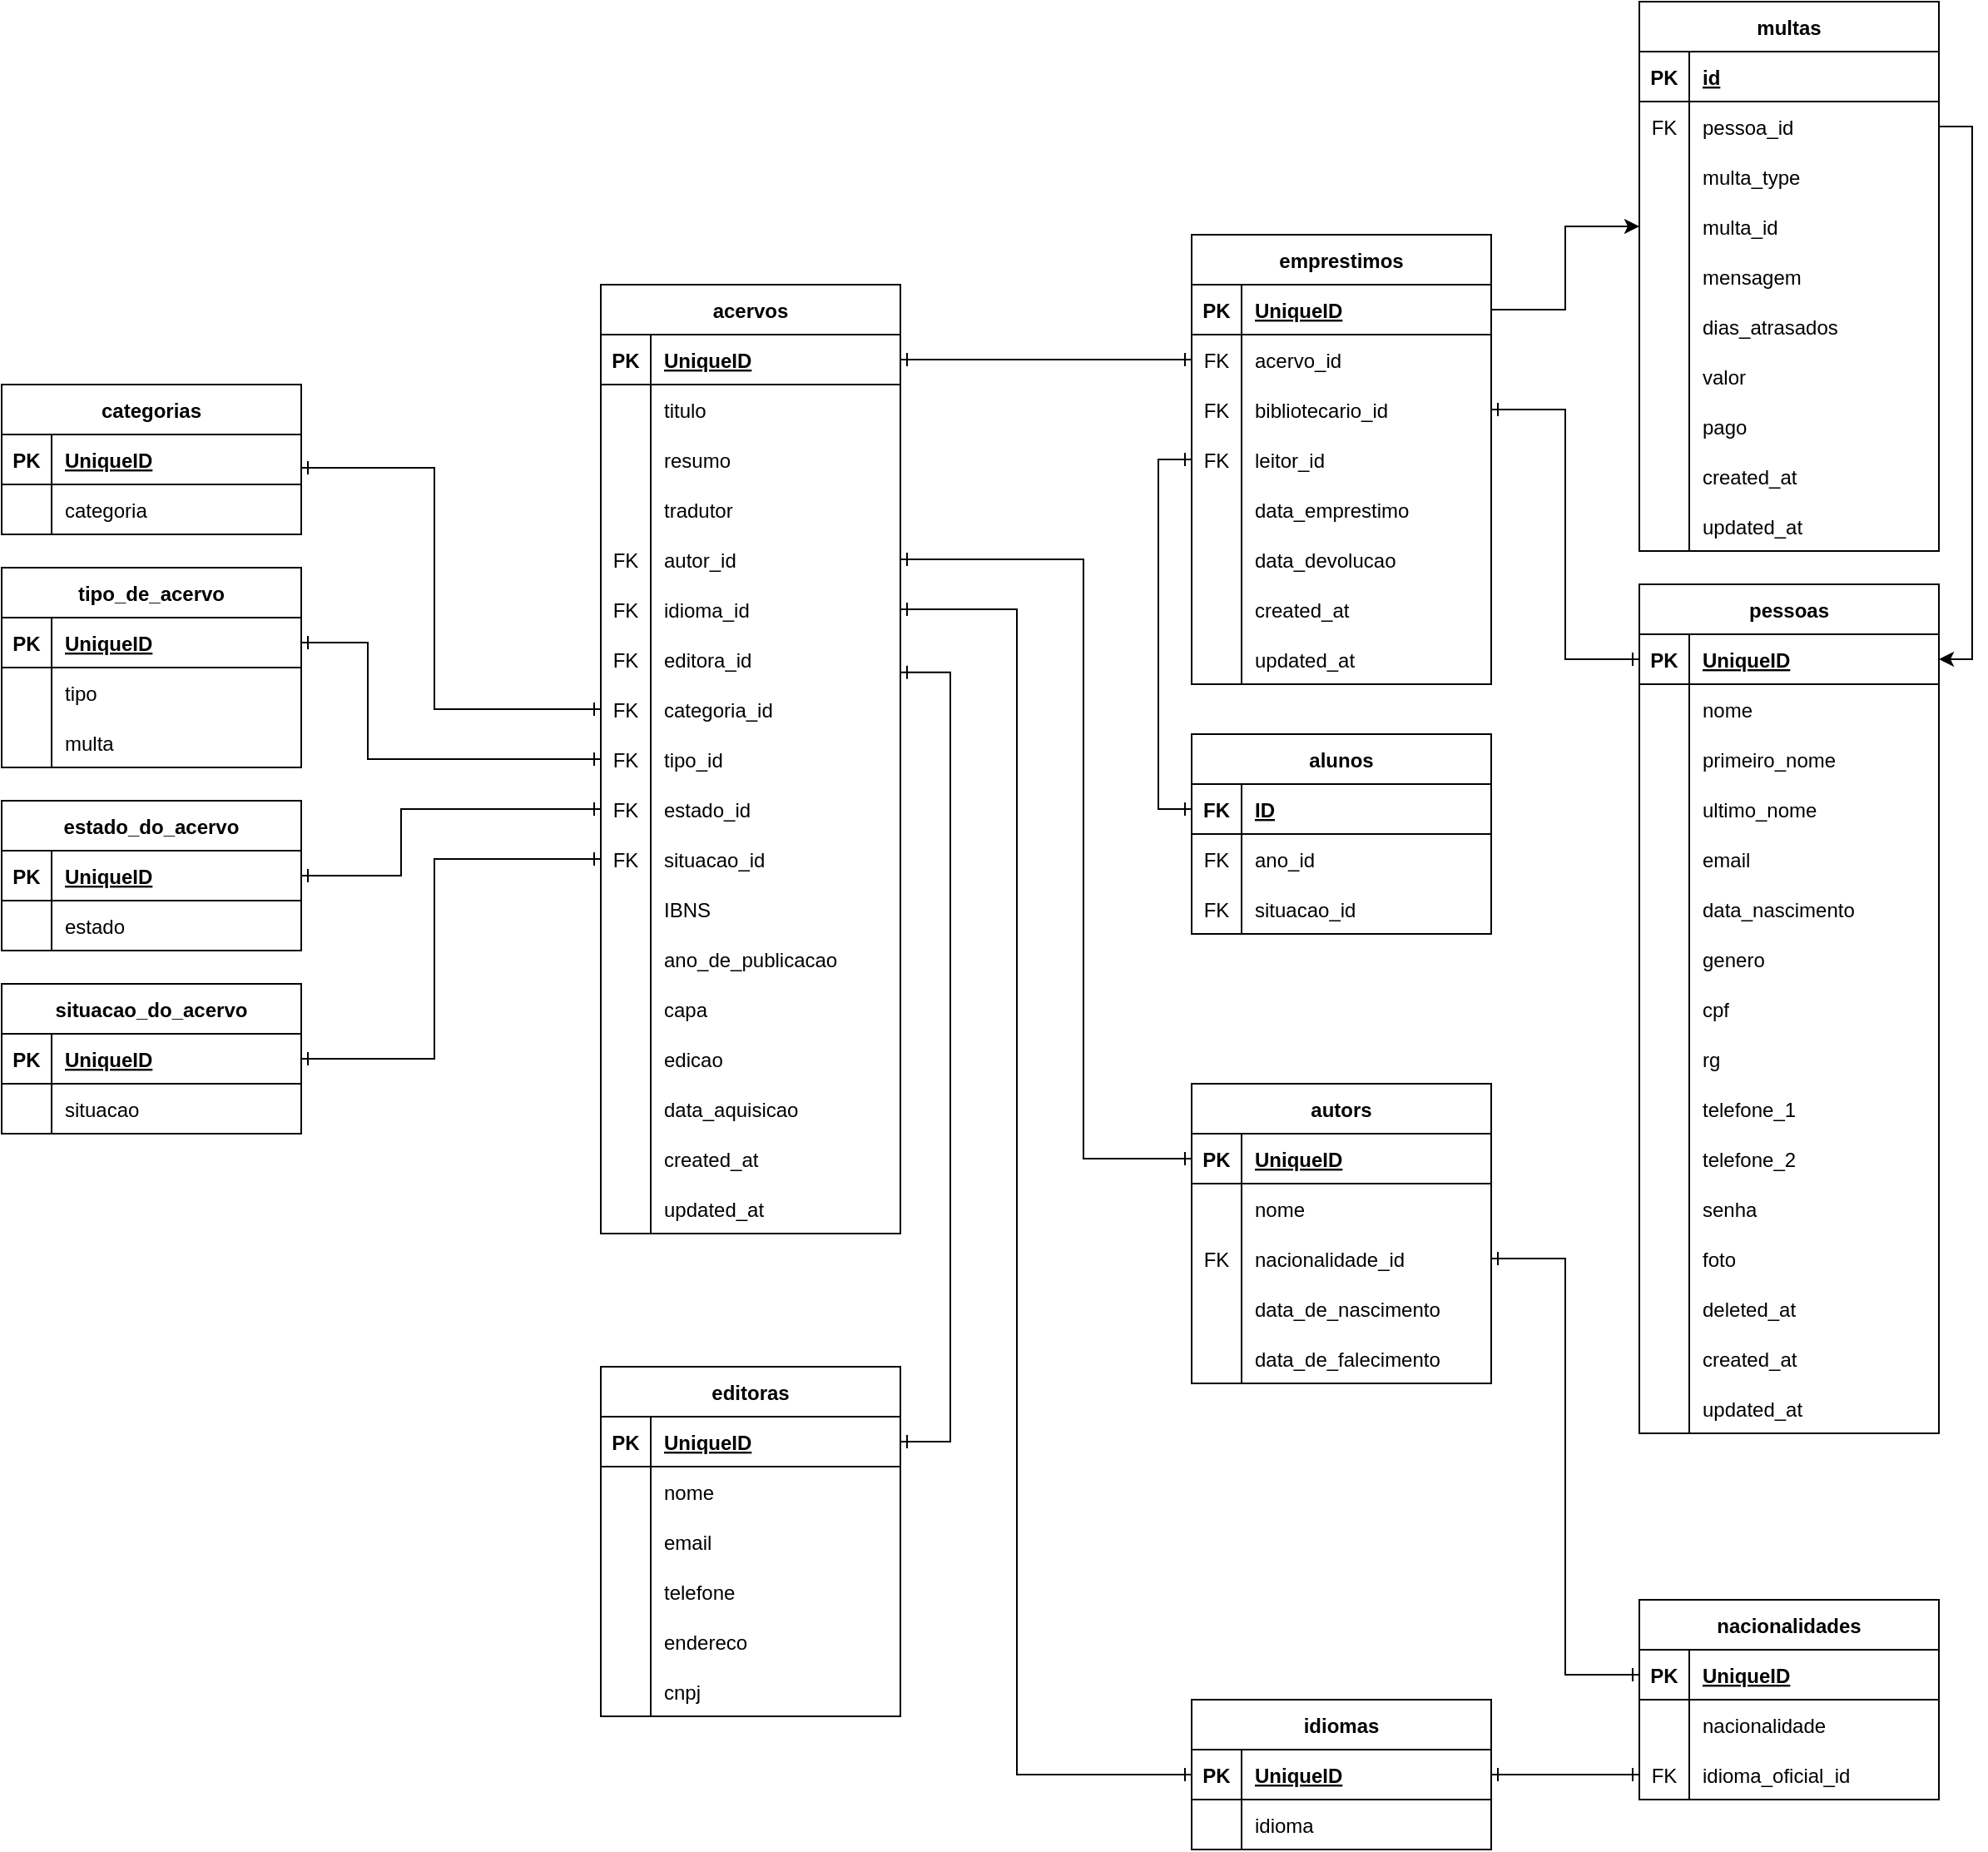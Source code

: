 <mxfile version="22.0.3" type="device">
  <diagram id="hastrmBXxY7z2ZgqC9h3" name="Página-1">
    <mxGraphModel dx="1668" dy="2143" grid="1" gridSize="10" guides="1" tooltips="1" connect="1" arrows="1" fold="1" page="1" pageScale="1" pageWidth="827" pageHeight="1169" math="0" shadow="0">
      <root>
        <mxCell id="0" />
        <mxCell id="1" parent="0" />
        <mxCell id="6YSMZuIxVanONoL4NflV-1" value="acervos" style="shape=table;startSize=30;container=1;collapsible=1;childLayout=tableLayout;fixedRows=1;rowLines=0;fontStyle=1;align=center;resizeLast=1;" parent="1" vertex="1">
          <mxGeometry x="590" y="160" width="180" height="570" as="geometry" />
        </mxCell>
        <mxCell id="6YSMZuIxVanONoL4NflV-2" value="" style="shape=tableRow;horizontal=0;startSize=0;swimlaneHead=0;swimlaneBody=0;fillColor=none;collapsible=0;dropTarget=0;points=[[0,0.5],[1,0.5]];portConstraint=eastwest;top=0;left=0;right=0;bottom=1;" parent="6YSMZuIxVanONoL4NflV-1" vertex="1">
          <mxGeometry y="30" width="180" height="30" as="geometry" />
        </mxCell>
        <mxCell id="6YSMZuIxVanONoL4NflV-3" value="PK" style="shape=partialRectangle;connectable=0;fillColor=none;top=0;left=0;bottom=0;right=0;fontStyle=1;overflow=hidden;" parent="6YSMZuIxVanONoL4NflV-2" vertex="1">
          <mxGeometry width="30" height="30" as="geometry">
            <mxRectangle width="30" height="30" as="alternateBounds" />
          </mxGeometry>
        </mxCell>
        <mxCell id="6YSMZuIxVanONoL4NflV-4" value="UniqueID" style="shape=partialRectangle;connectable=0;fillColor=none;top=0;left=0;bottom=0;right=0;align=left;spacingLeft=6;fontStyle=5;overflow=hidden;" parent="6YSMZuIxVanONoL4NflV-2" vertex="1">
          <mxGeometry x="30" width="150" height="30" as="geometry">
            <mxRectangle width="150" height="30" as="alternateBounds" />
          </mxGeometry>
        </mxCell>
        <mxCell id="6YSMZuIxVanONoL4NflV-5" value="" style="shape=tableRow;horizontal=0;startSize=0;swimlaneHead=0;swimlaneBody=0;fillColor=none;collapsible=0;dropTarget=0;points=[[0,0.5],[1,0.5]];portConstraint=eastwest;top=0;left=0;right=0;bottom=0;" parent="6YSMZuIxVanONoL4NflV-1" vertex="1">
          <mxGeometry y="60" width="180" height="30" as="geometry" />
        </mxCell>
        <mxCell id="6YSMZuIxVanONoL4NflV-6" value="" style="shape=partialRectangle;connectable=0;fillColor=none;top=0;left=0;bottom=0;right=0;editable=1;overflow=hidden;" parent="6YSMZuIxVanONoL4NflV-5" vertex="1">
          <mxGeometry width="30" height="30" as="geometry">
            <mxRectangle width="30" height="30" as="alternateBounds" />
          </mxGeometry>
        </mxCell>
        <mxCell id="6YSMZuIxVanONoL4NflV-7" value="titulo" style="shape=partialRectangle;connectable=0;fillColor=none;top=0;left=0;bottom=0;right=0;align=left;spacingLeft=6;overflow=hidden;" parent="6YSMZuIxVanONoL4NflV-5" vertex="1">
          <mxGeometry x="30" width="150" height="30" as="geometry">
            <mxRectangle width="150" height="30" as="alternateBounds" />
          </mxGeometry>
        </mxCell>
        <mxCell id="6YSMZuIxVanONoL4NflV-8" value="" style="shape=tableRow;horizontal=0;startSize=0;swimlaneHead=0;swimlaneBody=0;fillColor=none;collapsible=0;dropTarget=0;points=[[0,0.5],[1,0.5]];portConstraint=eastwest;top=0;left=0;right=0;bottom=0;" parent="6YSMZuIxVanONoL4NflV-1" vertex="1">
          <mxGeometry y="90" width="180" height="30" as="geometry" />
        </mxCell>
        <mxCell id="6YSMZuIxVanONoL4NflV-9" value="" style="shape=partialRectangle;connectable=0;fillColor=none;top=0;left=0;bottom=0;right=0;editable=1;overflow=hidden;" parent="6YSMZuIxVanONoL4NflV-8" vertex="1">
          <mxGeometry width="30" height="30" as="geometry">
            <mxRectangle width="30" height="30" as="alternateBounds" />
          </mxGeometry>
        </mxCell>
        <mxCell id="6YSMZuIxVanONoL4NflV-10" value="resumo" style="shape=partialRectangle;connectable=0;fillColor=none;top=0;left=0;bottom=0;right=0;align=left;spacingLeft=6;overflow=hidden;" parent="6YSMZuIxVanONoL4NflV-8" vertex="1">
          <mxGeometry x="30" width="150" height="30" as="geometry">
            <mxRectangle width="150" height="30" as="alternateBounds" />
          </mxGeometry>
        </mxCell>
        <mxCell id="6YSMZuIxVanONoL4NflV-11" value="" style="shape=tableRow;horizontal=0;startSize=0;swimlaneHead=0;swimlaneBody=0;fillColor=none;collapsible=0;dropTarget=0;points=[[0,0.5],[1,0.5]];portConstraint=eastwest;top=0;left=0;right=0;bottom=0;" parent="6YSMZuIxVanONoL4NflV-1" vertex="1">
          <mxGeometry y="120" width="180" height="30" as="geometry" />
        </mxCell>
        <mxCell id="6YSMZuIxVanONoL4NflV-12" value="" style="shape=partialRectangle;connectable=0;fillColor=none;top=0;left=0;bottom=0;right=0;editable=1;overflow=hidden;" parent="6YSMZuIxVanONoL4NflV-11" vertex="1">
          <mxGeometry width="30" height="30" as="geometry">
            <mxRectangle width="30" height="30" as="alternateBounds" />
          </mxGeometry>
        </mxCell>
        <mxCell id="6YSMZuIxVanONoL4NflV-13" value="tradutor" style="shape=partialRectangle;connectable=0;fillColor=none;top=0;left=0;bottom=0;right=0;align=left;spacingLeft=6;overflow=hidden;" parent="6YSMZuIxVanONoL4NflV-11" vertex="1">
          <mxGeometry x="30" width="150" height="30" as="geometry">
            <mxRectangle width="150" height="30" as="alternateBounds" />
          </mxGeometry>
        </mxCell>
        <mxCell id="6YSMZuIxVanONoL4NflV-14" style="shape=tableRow;horizontal=0;startSize=0;swimlaneHead=0;swimlaneBody=0;fillColor=none;collapsible=0;dropTarget=0;points=[[0,0.5],[1,0.5]];portConstraint=eastwest;top=0;left=0;right=0;bottom=0;" parent="6YSMZuIxVanONoL4NflV-1" vertex="1">
          <mxGeometry y="150" width="180" height="30" as="geometry" />
        </mxCell>
        <mxCell id="6YSMZuIxVanONoL4NflV-15" value="FK" style="shape=partialRectangle;connectable=0;fillColor=none;top=0;left=0;bottom=0;right=0;editable=1;overflow=hidden;" parent="6YSMZuIxVanONoL4NflV-14" vertex="1">
          <mxGeometry width="30" height="30" as="geometry">
            <mxRectangle width="30" height="30" as="alternateBounds" />
          </mxGeometry>
        </mxCell>
        <mxCell id="6YSMZuIxVanONoL4NflV-16" value="autor_id" style="shape=partialRectangle;connectable=0;fillColor=none;top=0;left=0;bottom=0;right=0;align=left;spacingLeft=6;overflow=hidden;" parent="6YSMZuIxVanONoL4NflV-14" vertex="1">
          <mxGeometry x="30" width="150" height="30" as="geometry">
            <mxRectangle width="150" height="30" as="alternateBounds" />
          </mxGeometry>
        </mxCell>
        <mxCell id="6YSMZuIxVanONoL4NflV-17" style="shape=tableRow;horizontal=0;startSize=0;swimlaneHead=0;swimlaneBody=0;fillColor=none;collapsible=0;dropTarget=0;points=[[0,0.5],[1,0.5]];portConstraint=eastwest;top=0;left=0;right=0;bottom=0;" parent="6YSMZuIxVanONoL4NflV-1" vertex="1">
          <mxGeometry y="180" width="180" height="30" as="geometry" />
        </mxCell>
        <mxCell id="6YSMZuIxVanONoL4NflV-18" value="FK" style="shape=partialRectangle;connectable=0;fillColor=none;top=0;left=0;bottom=0;right=0;editable=1;overflow=hidden;" parent="6YSMZuIxVanONoL4NflV-17" vertex="1">
          <mxGeometry width="30" height="30" as="geometry">
            <mxRectangle width="30" height="30" as="alternateBounds" />
          </mxGeometry>
        </mxCell>
        <mxCell id="6YSMZuIxVanONoL4NflV-19" value="idioma_id" style="shape=partialRectangle;connectable=0;fillColor=none;top=0;left=0;bottom=0;right=0;align=left;spacingLeft=6;overflow=hidden;" parent="6YSMZuIxVanONoL4NflV-17" vertex="1">
          <mxGeometry x="30" width="150" height="30" as="geometry">
            <mxRectangle width="150" height="30" as="alternateBounds" />
          </mxGeometry>
        </mxCell>
        <mxCell id="6YSMZuIxVanONoL4NflV-20" style="shape=tableRow;horizontal=0;startSize=0;swimlaneHead=0;swimlaneBody=0;fillColor=none;collapsible=0;dropTarget=0;points=[[0,0.5],[1,0.5]];portConstraint=eastwest;top=0;left=0;right=0;bottom=0;" parent="6YSMZuIxVanONoL4NflV-1" vertex="1">
          <mxGeometry y="210" width="180" height="30" as="geometry" />
        </mxCell>
        <mxCell id="6YSMZuIxVanONoL4NflV-21" value="FK" style="shape=partialRectangle;connectable=0;fillColor=none;top=0;left=0;bottom=0;right=0;editable=1;overflow=hidden;" parent="6YSMZuIxVanONoL4NflV-20" vertex="1">
          <mxGeometry width="30" height="30" as="geometry">
            <mxRectangle width="30" height="30" as="alternateBounds" />
          </mxGeometry>
        </mxCell>
        <mxCell id="6YSMZuIxVanONoL4NflV-22" value="editora_id" style="shape=partialRectangle;connectable=0;fillColor=none;top=0;left=0;bottom=0;right=0;align=left;spacingLeft=6;overflow=hidden;" parent="6YSMZuIxVanONoL4NflV-20" vertex="1">
          <mxGeometry x="30" width="150" height="30" as="geometry">
            <mxRectangle width="150" height="30" as="alternateBounds" />
          </mxGeometry>
        </mxCell>
        <mxCell id="6YSMZuIxVanONoL4NflV-23" style="shape=tableRow;horizontal=0;startSize=0;swimlaneHead=0;swimlaneBody=0;fillColor=none;collapsible=0;dropTarget=0;points=[[0,0.5],[1,0.5]];portConstraint=eastwest;top=0;left=0;right=0;bottom=0;" parent="6YSMZuIxVanONoL4NflV-1" vertex="1">
          <mxGeometry y="240" width="180" height="30" as="geometry" />
        </mxCell>
        <mxCell id="6YSMZuIxVanONoL4NflV-24" value="FK" style="shape=partialRectangle;connectable=0;fillColor=none;top=0;left=0;bottom=0;right=0;editable=1;overflow=hidden;" parent="6YSMZuIxVanONoL4NflV-23" vertex="1">
          <mxGeometry width="30" height="30" as="geometry">
            <mxRectangle width="30" height="30" as="alternateBounds" />
          </mxGeometry>
        </mxCell>
        <mxCell id="6YSMZuIxVanONoL4NflV-25" value="categoria_id" style="shape=partialRectangle;connectable=0;fillColor=none;top=0;left=0;bottom=0;right=0;align=left;spacingLeft=6;overflow=hidden;" parent="6YSMZuIxVanONoL4NflV-23" vertex="1">
          <mxGeometry x="30" width="150" height="30" as="geometry">
            <mxRectangle width="150" height="30" as="alternateBounds" />
          </mxGeometry>
        </mxCell>
        <mxCell id="6YSMZuIxVanONoL4NflV-26" style="shape=tableRow;horizontal=0;startSize=0;swimlaneHead=0;swimlaneBody=0;fillColor=none;collapsible=0;dropTarget=0;points=[[0,0.5],[1,0.5]];portConstraint=eastwest;top=0;left=0;right=0;bottom=0;" parent="6YSMZuIxVanONoL4NflV-1" vertex="1">
          <mxGeometry y="270" width="180" height="30" as="geometry" />
        </mxCell>
        <mxCell id="6YSMZuIxVanONoL4NflV-27" value="FK" style="shape=partialRectangle;connectable=0;fillColor=none;top=0;left=0;bottom=0;right=0;editable=1;overflow=hidden;" parent="6YSMZuIxVanONoL4NflV-26" vertex="1">
          <mxGeometry width="30" height="30" as="geometry">
            <mxRectangle width="30" height="30" as="alternateBounds" />
          </mxGeometry>
        </mxCell>
        <mxCell id="6YSMZuIxVanONoL4NflV-28" value="tipo_id" style="shape=partialRectangle;connectable=0;fillColor=none;top=0;left=0;bottom=0;right=0;align=left;spacingLeft=6;overflow=hidden;" parent="6YSMZuIxVanONoL4NflV-26" vertex="1">
          <mxGeometry x="30" width="150" height="30" as="geometry">
            <mxRectangle width="150" height="30" as="alternateBounds" />
          </mxGeometry>
        </mxCell>
        <mxCell id="6YSMZuIxVanONoL4NflV-29" style="shape=tableRow;horizontal=0;startSize=0;swimlaneHead=0;swimlaneBody=0;fillColor=none;collapsible=0;dropTarget=0;points=[[0,0.5],[1,0.5]];portConstraint=eastwest;top=0;left=0;right=0;bottom=0;" parent="6YSMZuIxVanONoL4NflV-1" vertex="1">
          <mxGeometry y="300" width="180" height="30" as="geometry" />
        </mxCell>
        <mxCell id="6YSMZuIxVanONoL4NflV-30" value="FK" style="shape=partialRectangle;connectable=0;fillColor=none;top=0;left=0;bottom=0;right=0;editable=1;overflow=hidden;" parent="6YSMZuIxVanONoL4NflV-29" vertex="1">
          <mxGeometry width="30" height="30" as="geometry">
            <mxRectangle width="30" height="30" as="alternateBounds" />
          </mxGeometry>
        </mxCell>
        <mxCell id="6YSMZuIxVanONoL4NflV-31" value="estado_id" style="shape=partialRectangle;connectable=0;fillColor=none;top=0;left=0;bottom=0;right=0;align=left;spacingLeft=6;overflow=hidden;" parent="6YSMZuIxVanONoL4NflV-29" vertex="1">
          <mxGeometry x="30" width="150" height="30" as="geometry">
            <mxRectangle width="150" height="30" as="alternateBounds" />
          </mxGeometry>
        </mxCell>
        <mxCell id="6YSMZuIxVanONoL4NflV-32" style="shape=tableRow;horizontal=0;startSize=0;swimlaneHead=0;swimlaneBody=0;fillColor=none;collapsible=0;dropTarget=0;points=[[0,0.5],[1,0.5]];portConstraint=eastwest;top=0;left=0;right=0;bottom=0;" parent="6YSMZuIxVanONoL4NflV-1" vertex="1">
          <mxGeometry y="330" width="180" height="30" as="geometry" />
        </mxCell>
        <mxCell id="6YSMZuIxVanONoL4NflV-33" value="FK" style="shape=partialRectangle;connectable=0;fillColor=none;top=0;left=0;bottom=0;right=0;editable=1;overflow=hidden;" parent="6YSMZuIxVanONoL4NflV-32" vertex="1">
          <mxGeometry width="30" height="30" as="geometry">
            <mxRectangle width="30" height="30" as="alternateBounds" />
          </mxGeometry>
        </mxCell>
        <mxCell id="6YSMZuIxVanONoL4NflV-34" value="situacao_id" style="shape=partialRectangle;connectable=0;fillColor=none;top=0;left=0;bottom=0;right=0;align=left;spacingLeft=6;overflow=hidden;" parent="6YSMZuIxVanONoL4NflV-32" vertex="1">
          <mxGeometry x="30" width="150" height="30" as="geometry">
            <mxRectangle width="150" height="30" as="alternateBounds" />
          </mxGeometry>
        </mxCell>
        <mxCell id="6YSMZuIxVanONoL4NflV-35" style="shape=tableRow;horizontal=0;startSize=0;swimlaneHead=0;swimlaneBody=0;fillColor=none;collapsible=0;dropTarget=0;points=[[0,0.5],[1,0.5]];portConstraint=eastwest;top=0;left=0;right=0;bottom=0;" parent="6YSMZuIxVanONoL4NflV-1" vertex="1">
          <mxGeometry y="360" width="180" height="30" as="geometry" />
        </mxCell>
        <mxCell id="6YSMZuIxVanONoL4NflV-36" style="shape=partialRectangle;connectable=0;fillColor=none;top=0;left=0;bottom=0;right=0;editable=1;overflow=hidden;" parent="6YSMZuIxVanONoL4NflV-35" vertex="1">
          <mxGeometry width="30" height="30" as="geometry">
            <mxRectangle width="30" height="30" as="alternateBounds" />
          </mxGeometry>
        </mxCell>
        <mxCell id="6YSMZuIxVanONoL4NflV-37" value="IBNS" style="shape=partialRectangle;connectable=0;fillColor=none;top=0;left=0;bottom=0;right=0;align=left;spacingLeft=6;overflow=hidden;" parent="6YSMZuIxVanONoL4NflV-35" vertex="1">
          <mxGeometry x="30" width="150" height="30" as="geometry">
            <mxRectangle width="150" height="30" as="alternateBounds" />
          </mxGeometry>
        </mxCell>
        <mxCell id="6YSMZuIxVanONoL4NflV-38" style="shape=tableRow;horizontal=0;startSize=0;swimlaneHead=0;swimlaneBody=0;fillColor=none;collapsible=0;dropTarget=0;points=[[0,0.5],[1,0.5]];portConstraint=eastwest;top=0;left=0;right=0;bottom=0;" parent="6YSMZuIxVanONoL4NflV-1" vertex="1">
          <mxGeometry y="390" width="180" height="30" as="geometry" />
        </mxCell>
        <mxCell id="6YSMZuIxVanONoL4NflV-39" style="shape=partialRectangle;connectable=0;fillColor=none;top=0;left=0;bottom=0;right=0;editable=1;overflow=hidden;" parent="6YSMZuIxVanONoL4NflV-38" vertex="1">
          <mxGeometry width="30" height="30" as="geometry">
            <mxRectangle width="30" height="30" as="alternateBounds" />
          </mxGeometry>
        </mxCell>
        <mxCell id="6YSMZuIxVanONoL4NflV-40" value="ano_de_publicacao" style="shape=partialRectangle;connectable=0;fillColor=none;top=0;left=0;bottom=0;right=0;align=left;spacingLeft=6;overflow=hidden;" parent="6YSMZuIxVanONoL4NflV-38" vertex="1">
          <mxGeometry x="30" width="150" height="30" as="geometry">
            <mxRectangle width="150" height="30" as="alternateBounds" />
          </mxGeometry>
        </mxCell>
        <mxCell id="6YSMZuIxVanONoL4NflV-41" style="shape=tableRow;horizontal=0;startSize=0;swimlaneHead=0;swimlaneBody=0;fillColor=none;collapsible=0;dropTarget=0;points=[[0,0.5],[1,0.5]];portConstraint=eastwest;top=0;left=0;right=0;bottom=0;" parent="6YSMZuIxVanONoL4NflV-1" vertex="1">
          <mxGeometry y="420" width="180" height="30" as="geometry" />
        </mxCell>
        <mxCell id="6YSMZuIxVanONoL4NflV-42" style="shape=partialRectangle;connectable=0;fillColor=none;top=0;left=0;bottom=0;right=0;editable=1;overflow=hidden;" parent="6YSMZuIxVanONoL4NflV-41" vertex="1">
          <mxGeometry width="30" height="30" as="geometry">
            <mxRectangle width="30" height="30" as="alternateBounds" />
          </mxGeometry>
        </mxCell>
        <mxCell id="6YSMZuIxVanONoL4NflV-43" value="capa" style="shape=partialRectangle;connectable=0;fillColor=none;top=0;left=0;bottom=0;right=0;align=left;spacingLeft=6;overflow=hidden;" parent="6YSMZuIxVanONoL4NflV-41" vertex="1">
          <mxGeometry x="30" width="150" height="30" as="geometry">
            <mxRectangle width="150" height="30" as="alternateBounds" />
          </mxGeometry>
        </mxCell>
        <mxCell id="K-GxcEdiEHrQ1iz2gVyo-1" style="shape=tableRow;horizontal=0;startSize=0;swimlaneHead=0;swimlaneBody=0;fillColor=none;collapsible=0;dropTarget=0;points=[[0,0.5],[1,0.5]];portConstraint=eastwest;top=0;left=0;right=0;bottom=0;" vertex="1" parent="6YSMZuIxVanONoL4NflV-1">
          <mxGeometry y="450" width="180" height="30" as="geometry" />
        </mxCell>
        <mxCell id="K-GxcEdiEHrQ1iz2gVyo-2" style="shape=partialRectangle;connectable=0;fillColor=none;top=0;left=0;bottom=0;right=0;editable=1;overflow=hidden;" vertex="1" parent="K-GxcEdiEHrQ1iz2gVyo-1">
          <mxGeometry width="30" height="30" as="geometry">
            <mxRectangle width="30" height="30" as="alternateBounds" />
          </mxGeometry>
        </mxCell>
        <mxCell id="K-GxcEdiEHrQ1iz2gVyo-3" value="edicao" style="shape=partialRectangle;connectable=0;fillColor=none;top=0;left=0;bottom=0;right=0;align=left;spacingLeft=6;overflow=hidden;" vertex="1" parent="K-GxcEdiEHrQ1iz2gVyo-1">
          <mxGeometry x="30" width="150" height="30" as="geometry">
            <mxRectangle width="150" height="30" as="alternateBounds" />
          </mxGeometry>
        </mxCell>
        <mxCell id="K-GxcEdiEHrQ1iz2gVyo-10" style="shape=tableRow;horizontal=0;startSize=0;swimlaneHead=0;swimlaneBody=0;fillColor=none;collapsible=0;dropTarget=0;points=[[0,0.5],[1,0.5]];portConstraint=eastwest;top=0;left=0;right=0;bottom=0;" vertex="1" parent="6YSMZuIxVanONoL4NflV-1">
          <mxGeometry y="480" width="180" height="30" as="geometry" />
        </mxCell>
        <mxCell id="K-GxcEdiEHrQ1iz2gVyo-11" style="shape=partialRectangle;connectable=0;fillColor=none;top=0;left=0;bottom=0;right=0;editable=1;overflow=hidden;" vertex="1" parent="K-GxcEdiEHrQ1iz2gVyo-10">
          <mxGeometry width="30" height="30" as="geometry">
            <mxRectangle width="30" height="30" as="alternateBounds" />
          </mxGeometry>
        </mxCell>
        <mxCell id="K-GxcEdiEHrQ1iz2gVyo-12" value="data_aquisicao" style="shape=partialRectangle;connectable=0;fillColor=none;top=0;left=0;bottom=0;right=0;align=left;spacingLeft=6;overflow=hidden;" vertex="1" parent="K-GxcEdiEHrQ1iz2gVyo-10">
          <mxGeometry x="30" width="150" height="30" as="geometry">
            <mxRectangle width="150" height="30" as="alternateBounds" />
          </mxGeometry>
        </mxCell>
        <mxCell id="6YSMZuIxVanONoL4NflV-44" style="shape=tableRow;horizontal=0;startSize=0;swimlaneHead=0;swimlaneBody=0;fillColor=none;collapsible=0;dropTarget=0;points=[[0,0.5],[1,0.5]];portConstraint=eastwest;top=0;left=0;right=0;bottom=0;" parent="6YSMZuIxVanONoL4NflV-1" vertex="1">
          <mxGeometry y="510" width="180" height="30" as="geometry" />
        </mxCell>
        <mxCell id="6YSMZuIxVanONoL4NflV-45" style="shape=partialRectangle;connectable=0;fillColor=none;top=0;left=0;bottom=0;right=0;editable=1;overflow=hidden;" parent="6YSMZuIxVanONoL4NflV-44" vertex="1">
          <mxGeometry width="30" height="30" as="geometry">
            <mxRectangle width="30" height="30" as="alternateBounds" />
          </mxGeometry>
        </mxCell>
        <mxCell id="6YSMZuIxVanONoL4NflV-46" value="created_at" style="shape=partialRectangle;connectable=0;fillColor=none;top=0;left=0;bottom=0;right=0;align=left;spacingLeft=6;overflow=hidden;" parent="6YSMZuIxVanONoL4NflV-44" vertex="1">
          <mxGeometry x="30" width="150" height="30" as="geometry">
            <mxRectangle width="150" height="30" as="alternateBounds" />
          </mxGeometry>
        </mxCell>
        <mxCell id="6YSMZuIxVanONoL4NflV-47" style="shape=tableRow;horizontal=0;startSize=0;swimlaneHead=0;swimlaneBody=0;fillColor=none;collapsible=0;dropTarget=0;points=[[0,0.5],[1,0.5]];portConstraint=eastwest;top=0;left=0;right=0;bottom=0;" parent="6YSMZuIxVanONoL4NflV-1" vertex="1">
          <mxGeometry y="540" width="180" height="30" as="geometry" />
        </mxCell>
        <mxCell id="6YSMZuIxVanONoL4NflV-48" style="shape=partialRectangle;connectable=0;fillColor=none;top=0;left=0;bottom=0;right=0;editable=1;overflow=hidden;" parent="6YSMZuIxVanONoL4NflV-47" vertex="1">
          <mxGeometry width="30" height="30" as="geometry">
            <mxRectangle width="30" height="30" as="alternateBounds" />
          </mxGeometry>
        </mxCell>
        <mxCell id="6YSMZuIxVanONoL4NflV-49" value="updated_at" style="shape=partialRectangle;connectable=0;fillColor=none;top=0;left=0;bottom=0;right=0;align=left;spacingLeft=6;overflow=hidden;" parent="6YSMZuIxVanONoL4NflV-47" vertex="1">
          <mxGeometry x="30" width="150" height="30" as="geometry">
            <mxRectangle width="150" height="30" as="alternateBounds" />
          </mxGeometry>
        </mxCell>
        <mxCell id="6YSMZuIxVanONoL4NflV-50" value="idiomas" style="shape=table;startSize=30;container=1;collapsible=1;childLayout=tableLayout;fixedRows=1;rowLines=0;fontStyle=1;align=center;resizeLast=1;" parent="1" vertex="1">
          <mxGeometry x="945" y="1010" width="180" height="90" as="geometry" />
        </mxCell>
        <mxCell id="6YSMZuIxVanONoL4NflV-51" value="" style="shape=tableRow;horizontal=0;startSize=0;swimlaneHead=0;swimlaneBody=0;fillColor=none;collapsible=0;dropTarget=0;points=[[0,0.5],[1,0.5]];portConstraint=eastwest;top=0;left=0;right=0;bottom=1;" parent="6YSMZuIxVanONoL4NflV-50" vertex="1">
          <mxGeometry y="30" width="180" height="30" as="geometry" />
        </mxCell>
        <mxCell id="6YSMZuIxVanONoL4NflV-52" value="PK" style="shape=partialRectangle;connectable=0;fillColor=none;top=0;left=0;bottom=0;right=0;fontStyle=1;overflow=hidden;" parent="6YSMZuIxVanONoL4NflV-51" vertex="1">
          <mxGeometry width="30" height="30" as="geometry">
            <mxRectangle width="30" height="30" as="alternateBounds" />
          </mxGeometry>
        </mxCell>
        <mxCell id="6YSMZuIxVanONoL4NflV-53" value="UniqueID" style="shape=partialRectangle;connectable=0;fillColor=none;top=0;left=0;bottom=0;right=0;align=left;spacingLeft=6;fontStyle=5;overflow=hidden;" parent="6YSMZuIxVanONoL4NflV-51" vertex="1">
          <mxGeometry x="30" width="150" height="30" as="geometry">
            <mxRectangle width="150" height="30" as="alternateBounds" />
          </mxGeometry>
        </mxCell>
        <mxCell id="6YSMZuIxVanONoL4NflV-54" value="" style="shape=tableRow;horizontal=0;startSize=0;swimlaneHead=0;swimlaneBody=0;fillColor=none;collapsible=0;dropTarget=0;points=[[0,0.5],[1,0.5]];portConstraint=eastwest;top=0;left=0;right=0;bottom=0;" parent="6YSMZuIxVanONoL4NflV-50" vertex="1">
          <mxGeometry y="60" width="180" height="30" as="geometry" />
        </mxCell>
        <mxCell id="6YSMZuIxVanONoL4NflV-55" value="" style="shape=partialRectangle;connectable=0;fillColor=none;top=0;left=0;bottom=0;right=0;editable=1;overflow=hidden;" parent="6YSMZuIxVanONoL4NflV-54" vertex="1">
          <mxGeometry width="30" height="30" as="geometry">
            <mxRectangle width="30" height="30" as="alternateBounds" />
          </mxGeometry>
        </mxCell>
        <mxCell id="6YSMZuIxVanONoL4NflV-56" value="idioma" style="shape=partialRectangle;connectable=0;fillColor=none;top=0;left=0;bottom=0;right=0;align=left;spacingLeft=6;overflow=hidden;" parent="6YSMZuIxVanONoL4NflV-54" vertex="1">
          <mxGeometry x="30" width="150" height="30" as="geometry">
            <mxRectangle width="150" height="30" as="alternateBounds" />
          </mxGeometry>
        </mxCell>
        <mxCell id="6YSMZuIxVanONoL4NflV-63" value="nacionalidades" style="shape=table;startSize=30;container=1;collapsible=1;childLayout=tableLayout;fixedRows=1;rowLines=0;fontStyle=1;align=center;resizeLast=1;" parent="1" vertex="1">
          <mxGeometry x="1214" y="950" width="180" height="120" as="geometry" />
        </mxCell>
        <mxCell id="6YSMZuIxVanONoL4NflV-64" value="" style="shape=tableRow;horizontal=0;startSize=0;swimlaneHead=0;swimlaneBody=0;fillColor=none;collapsible=0;dropTarget=0;points=[[0,0.5],[1,0.5]];portConstraint=eastwest;top=0;left=0;right=0;bottom=1;" parent="6YSMZuIxVanONoL4NflV-63" vertex="1">
          <mxGeometry y="30" width="180" height="30" as="geometry" />
        </mxCell>
        <mxCell id="6YSMZuIxVanONoL4NflV-65" value="PK" style="shape=partialRectangle;connectable=0;fillColor=none;top=0;left=0;bottom=0;right=0;fontStyle=1;overflow=hidden;" parent="6YSMZuIxVanONoL4NflV-64" vertex="1">
          <mxGeometry width="30" height="30" as="geometry">
            <mxRectangle width="30" height="30" as="alternateBounds" />
          </mxGeometry>
        </mxCell>
        <mxCell id="6YSMZuIxVanONoL4NflV-66" value="UniqueID" style="shape=partialRectangle;connectable=0;fillColor=none;top=0;left=0;bottom=0;right=0;align=left;spacingLeft=6;fontStyle=5;overflow=hidden;" parent="6YSMZuIxVanONoL4NflV-64" vertex="1">
          <mxGeometry x="30" width="150" height="30" as="geometry">
            <mxRectangle width="150" height="30" as="alternateBounds" />
          </mxGeometry>
        </mxCell>
        <mxCell id="6YSMZuIxVanONoL4NflV-67" value="" style="shape=tableRow;horizontal=0;startSize=0;swimlaneHead=0;swimlaneBody=0;fillColor=none;collapsible=0;dropTarget=0;points=[[0,0.5],[1,0.5]];portConstraint=eastwest;top=0;left=0;right=0;bottom=0;" parent="6YSMZuIxVanONoL4NflV-63" vertex="1">
          <mxGeometry y="60" width="180" height="30" as="geometry" />
        </mxCell>
        <mxCell id="6YSMZuIxVanONoL4NflV-68" value="" style="shape=partialRectangle;connectable=0;fillColor=none;top=0;left=0;bottom=0;right=0;editable=1;overflow=hidden;" parent="6YSMZuIxVanONoL4NflV-67" vertex="1">
          <mxGeometry width="30" height="30" as="geometry">
            <mxRectangle width="30" height="30" as="alternateBounds" />
          </mxGeometry>
        </mxCell>
        <mxCell id="6YSMZuIxVanONoL4NflV-69" value="nacionalidade" style="shape=partialRectangle;connectable=0;fillColor=none;top=0;left=0;bottom=0;right=0;align=left;spacingLeft=6;overflow=hidden;" parent="6YSMZuIxVanONoL4NflV-67" vertex="1">
          <mxGeometry x="30" width="150" height="30" as="geometry">
            <mxRectangle width="150" height="30" as="alternateBounds" />
          </mxGeometry>
        </mxCell>
        <mxCell id="6YSMZuIxVanONoL4NflV-70" value="" style="shape=tableRow;horizontal=0;startSize=0;swimlaneHead=0;swimlaneBody=0;fillColor=none;collapsible=0;dropTarget=0;points=[[0,0.5],[1,0.5]];portConstraint=eastwest;top=0;left=0;right=0;bottom=0;" parent="6YSMZuIxVanONoL4NflV-63" vertex="1">
          <mxGeometry y="90" width="180" height="30" as="geometry" />
        </mxCell>
        <mxCell id="6YSMZuIxVanONoL4NflV-71" value="FK" style="shape=partialRectangle;connectable=0;fillColor=none;top=0;left=0;bottom=0;right=0;editable=1;overflow=hidden;" parent="6YSMZuIxVanONoL4NflV-70" vertex="1">
          <mxGeometry width="30" height="30" as="geometry">
            <mxRectangle width="30" height="30" as="alternateBounds" />
          </mxGeometry>
        </mxCell>
        <mxCell id="6YSMZuIxVanONoL4NflV-72" value="idioma_oficial_id" style="shape=partialRectangle;connectable=0;fillColor=none;top=0;left=0;bottom=0;right=0;align=left;spacingLeft=6;overflow=hidden;" parent="6YSMZuIxVanONoL4NflV-70" vertex="1">
          <mxGeometry x="30" width="150" height="30" as="geometry">
            <mxRectangle width="150" height="30" as="alternateBounds" />
          </mxGeometry>
        </mxCell>
        <mxCell id="6YSMZuIxVanONoL4NflV-76" value="autors" style="shape=table;startSize=30;container=1;collapsible=1;childLayout=tableLayout;fixedRows=1;rowLines=0;fontStyle=1;align=center;resizeLast=1;" parent="1" vertex="1">
          <mxGeometry x="945" y="640" width="180" height="180" as="geometry" />
        </mxCell>
        <mxCell id="6YSMZuIxVanONoL4NflV-77" value="" style="shape=tableRow;horizontal=0;startSize=0;swimlaneHead=0;swimlaneBody=0;fillColor=none;collapsible=0;dropTarget=0;points=[[0,0.5],[1,0.5]];portConstraint=eastwest;top=0;left=0;right=0;bottom=1;" parent="6YSMZuIxVanONoL4NflV-76" vertex="1">
          <mxGeometry y="30" width="180" height="30" as="geometry" />
        </mxCell>
        <mxCell id="6YSMZuIxVanONoL4NflV-78" value="PK" style="shape=partialRectangle;connectable=0;fillColor=none;top=0;left=0;bottom=0;right=0;fontStyle=1;overflow=hidden;" parent="6YSMZuIxVanONoL4NflV-77" vertex="1">
          <mxGeometry width="30" height="30" as="geometry">
            <mxRectangle width="30" height="30" as="alternateBounds" />
          </mxGeometry>
        </mxCell>
        <mxCell id="6YSMZuIxVanONoL4NflV-79" value="UniqueID" style="shape=partialRectangle;connectable=0;fillColor=none;top=0;left=0;bottom=0;right=0;align=left;spacingLeft=6;fontStyle=5;overflow=hidden;" parent="6YSMZuIxVanONoL4NflV-77" vertex="1">
          <mxGeometry x="30" width="150" height="30" as="geometry">
            <mxRectangle width="150" height="30" as="alternateBounds" />
          </mxGeometry>
        </mxCell>
        <mxCell id="6YSMZuIxVanONoL4NflV-80" value="" style="shape=tableRow;horizontal=0;startSize=0;swimlaneHead=0;swimlaneBody=0;fillColor=none;collapsible=0;dropTarget=0;points=[[0,0.5],[1,0.5]];portConstraint=eastwest;top=0;left=0;right=0;bottom=0;" parent="6YSMZuIxVanONoL4NflV-76" vertex="1">
          <mxGeometry y="60" width="180" height="30" as="geometry" />
        </mxCell>
        <mxCell id="6YSMZuIxVanONoL4NflV-81" value="" style="shape=partialRectangle;connectable=0;fillColor=none;top=0;left=0;bottom=0;right=0;editable=1;overflow=hidden;" parent="6YSMZuIxVanONoL4NflV-80" vertex="1">
          <mxGeometry width="30" height="30" as="geometry">
            <mxRectangle width="30" height="30" as="alternateBounds" />
          </mxGeometry>
        </mxCell>
        <mxCell id="6YSMZuIxVanONoL4NflV-82" value="nome" style="shape=partialRectangle;connectable=0;fillColor=none;top=0;left=0;bottom=0;right=0;align=left;spacingLeft=6;overflow=hidden;" parent="6YSMZuIxVanONoL4NflV-80" vertex="1">
          <mxGeometry x="30" width="150" height="30" as="geometry">
            <mxRectangle width="150" height="30" as="alternateBounds" />
          </mxGeometry>
        </mxCell>
        <mxCell id="6YSMZuIxVanONoL4NflV-83" value="" style="shape=tableRow;horizontal=0;startSize=0;swimlaneHead=0;swimlaneBody=0;fillColor=none;collapsible=0;dropTarget=0;points=[[0,0.5],[1,0.5]];portConstraint=eastwest;top=0;left=0;right=0;bottom=0;" parent="6YSMZuIxVanONoL4NflV-76" vertex="1">
          <mxGeometry y="90" width="180" height="30" as="geometry" />
        </mxCell>
        <mxCell id="6YSMZuIxVanONoL4NflV-84" value="FK" style="shape=partialRectangle;connectable=0;fillColor=none;top=0;left=0;bottom=0;right=0;editable=1;overflow=hidden;" parent="6YSMZuIxVanONoL4NflV-83" vertex="1">
          <mxGeometry width="30" height="30" as="geometry">
            <mxRectangle width="30" height="30" as="alternateBounds" />
          </mxGeometry>
        </mxCell>
        <mxCell id="6YSMZuIxVanONoL4NflV-85" value="nacionalidade_id" style="shape=partialRectangle;connectable=0;fillColor=none;top=0;left=0;bottom=0;right=0;align=left;spacingLeft=6;overflow=hidden;" parent="6YSMZuIxVanONoL4NflV-83" vertex="1">
          <mxGeometry x="30" width="150" height="30" as="geometry">
            <mxRectangle width="150" height="30" as="alternateBounds" />
          </mxGeometry>
        </mxCell>
        <mxCell id="6YSMZuIxVanONoL4NflV-86" value="" style="shape=tableRow;horizontal=0;startSize=0;swimlaneHead=0;swimlaneBody=0;fillColor=none;collapsible=0;dropTarget=0;points=[[0,0.5],[1,0.5]];portConstraint=eastwest;top=0;left=0;right=0;bottom=0;" parent="6YSMZuIxVanONoL4NflV-76" vertex="1">
          <mxGeometry y="120" width="180" height="30" as="geometry" />
        </mxCell>
        <mxCell id="6YSMZuIxVanONoL4NflV-87" value="" style="shape=partialRectangle;connectable=0;fillColor=none;top=0;left=0;bottom=0;right=0;editable=1;overflow=hidden;" parent="6YSMZuIxVanONoL4NflV-86" vertex="1">
          <mxGeometry width="30" height="30" as="geometry">
            <mxRectangle width="30" height="30" as="alternateBounds" />
          </mxGeometry>
        </mxCell>
        <mxCell id="6YSMZuIxVanONoL4NflV-88" value="data_de_nascimento" style="shape=partialRectangle;connectable=0;fillColor=none;top=0;left=0;bottom=0;right=0;align=left;spacingLeft=6;overflow=hidden;" parent="6YSMZuIxVanONoL4NflV-86" vertex="1">
          <mxGeometry x="30" width="150" height="30" as="geometry">
            <mxRectangle width="150" height="30" as="alternateBounds" />
          </mxGeometry>
        </mxCell>
        <mxCell id="6YSMZuIxVanONoL4NflV-89" style="shape=tableRow;horizontal=0;startSize=0;swimlaneHead=0;swimlaneBody=0;fillColor=none;collapsible=0;dropTarget=0;points=[[0,0.5],[1,0.5]];portConstraint=eastwest;top=0;left=0;right=0;bottom=0;" parent="6YSMZuIxVanONoL4NflV-76" vertex="1">
          <mxGeometry y="150" width="180" height="30" as="geometry" />
        </mxCell>
        <mxCell id="6YSMZuIxVanONoL4NflV-90" style="shape=partialRectangle;connectable=0;fillColor=none;top=0;left=0;bottom=0;right=0;editable=1;overflow=hidden;" parent="6YSMZuIxVanONoL4NflV-89" vertex="1">
          <mxGeometry width="30" height="30" as="geometry">
            <mxRectangle width="30" height="30" as="alternateBounds" />
          </mxGeometry>
        </mxCell>
        <mxCell id="6YSMZuIxVanONoL4NflV-91" value="data_de_falecimento" style="shape=partialRectangle;connectable=0;fillColor=none;top=0;left=0;bottom=0;right=0;align=left;spacingLeft=6;overflow=hidden;" parent="6YSMZuIxVanONoL4NflV-89" vertex="1">
          <mxGeometry x="30" width="150" height="30" as="geometry">
            <mxRectangle width="150" height="30" as="alternateBounds" />
          </mxGeometry>
        </mxCell>
        <mxCell id="6YSMZuIxVanONoL4NflV-108" value="editoras" style="shape=table;startSize=30;container=1;collapsible=1;childLayout=tableLayout;fixedRows=1;rowLines=0;fontStyle=1;align=center;resizeLast=1;" parent="1" vertex="1">
          <mxGeometry x="590" y="810" width="180" height="210" as="geometry" />
        </mxCell>
        <mxCell id="6YSMZuIxVanONoL4NflV-109" value="" style="shape=tableRow;horizontal=0;startSize=0;swimlaneHead=0;swimlaneBody=0;fillColor=none;collapsible=0;dropTarget=0;points=[[0,0.5],[1,0.5]];portConstraint=eastwest;top=0;left=0;right=0;bottom=1;" parent="6YSMZuIxVanONoL4NflV-108" vertex="1">
          <mxGeometry y="30" width="180" height="30" as="geometry" />
        </mxCell>
        <mxCell id="6YSMZuIxVanONoL4NflV-110" value="PK" style="shape=partialRectangle;connectable=0;fillColor=none;top=0;left=0;bottom=0;right=0;fontStyle=1;overflow=hidden;" parent="6YSMZuIxVanONoL4NflV-109" vertex="1">
          <mxGeometry width="30" height="30" as="geometry">
            <mxRectangle width="30" height="30" as="alternateBounds" />
          </mxGeometry>
        </mxCell>
        <mxCell id="6YSMZuIxVanONoL4NflV-111" value="UniqueID" style="shape=partialRectangle;connectable=0;fillColor=none;top=0;left=0;bottom=0;right=0;align=left;spacingLeft=6;fontStyle=5;overflow=hidden;" parent="6YSMZuIxVanONoL4NflV-109" vertex="1">
          <mxGeometry x="30" width="150" height="30" as="geometry">
            <mxRectangle width="150" height="30" as="alternateBounds" />
          </mxGeometry>
        </mxCell>
        <mxCell id="6YSMZuIxVanONoL4NflV-112" value="" style="shape=tableRow;horizontal=0;startSize=0;swimlaneHead=0;swimlaneBody=0;fillColor=none;collapsible=0;dropTarget=0;points=[[0,0.5],[1,0.5]];portConstraint=eastwest;top=0;left=0;right=0;bottom=0;" parent="6YSMZuIxVanONoL4NflV-108" vertex="1">
          <mxGeometry y="60" width="180" height="30" as="geometry" />
        </mxCell>
        <mxCell id="6YSMZuIxVanONoL4NflV-113" value="" style="shape=partialRectangle;connectable=0;fillColor=none;top=0;left=0;bottom=0;right=0;editable=1;overflow=hidden;" parent="6YSMZuIxVanONoL4NflV-112" vertex="1">
          <mxGeometry width="30" height="30" as="geometry">
            <mxRectangle width="30" height="30" as="alternateBounds" />
          </mxGeometry>
        </mxCell>
        <mxCell id="6YSMZuIxVanONoL4NflV-114" value="nome" style="shape=partialRectangle;connectable=0;fillColor=none;top=0;left=0;bottom=0;right=0;align=left;spacingLeft=6;overflow=hidden;" parent="6YSMZuIxVanONoL4NflV-112" vertex="1">
          <mxGeometry x="30" width="150" height="30" as="geometry">
            <mxRectangle width="150" height="30" as="alternateBounds" />
          </mxGeometry>
        </mxCell>
        <mxCell id="6YSMZuIxVanONoL4NflV-115" value="" style="shape=tableRow;horizontal=0;startSize=0;swimlaneHead=0;swimlaneBody=0;fillColor=none;collapsible=0;dropTarget=0;points=[[0,0.5],[1,0.5]];portConstraint=eastwest;top=0;left=0;right=0;bottom=0;" parent="6YSMZuIxVanONoL4NflV-108" vertex="1">
          <mxGeometry y="90" width="180" height="30" as="geometry" />
        </mxCell>
        <mxCell id="6YSMZuIxVanONoL4NflV-116" value="" style="shape=partialRectangle;connectable=0;fillColor=none;top=0;left=0;bottom=0;right=0;editable=1;overflow=hidden;" parent="6YSMZuIxVanONoL4NflV-115" vertex="1">
          <mxGeometry width="30" height="30" as="geometry">
            <mxRectangle width="30" height="30" as="alternateBounds" />
          </mxGeometry>
        </mxCell>
        <mxCell id="6YSMZuIxVanONoL4NflV-117" value="email" style="shape=partialRectangle;connectable=0;fillColor=none;top=0;left=0;bottom=0;right=0;align=left;spacingLeft=6;overflow=hidden;" parent="6YSMZuIxVanONoL4NflV-115" vertex="1">
          <mxGeometry x="30" width="150" height="30" as="geometry">
            <mxRectangle width="150" height="30" as="alternateBounds" />
          </mxGeometry>
        </mxCell>
        <mxCell id="6YSMZuIxVanONoL4NflV-118" value="" style="shape=tableRow;horizontal=0;startSize=0;swimlaneHead=0;swimlaneBody=0;fillColor=none;collapsible=0;dropTarget=0;points=[[0,0.5],[1,0.5]];portConstraint=eastwest;top=0;left=0;right=0;bottom=0;" parent="6YSMZuIxVanONoL4NflV-108" vertex="1">
          <mxGeometry y="120" width="180" height="30" as="geometry" />
        </mxCell>
        <mxCell id="6YSMZuIxVanONoL4NflV-119" value="" style="shape=partialRectangle;connectable=0;fillColor=none;top=0;left=0;bottom=0;right=0;editable=1;overflow=hidden;" parent="6YSMZuIxVanONoL4NflV-118" vertex="1">
          <mxGeometry width="30" height="30" as="geometry">
            <mxRectangle width="30" height="30" as="alternateBounds" />
          </mxGeometry>
        </mxCell>
        <mxCell id="6YSMZuIxVanONoL4NflV-120" value="telefone" style="shape=partialRectangle;connectable=0;fillColor=none;top=0;left=0;bottom=0;right=0;align=left;spacingLeft=6;overflow=hidden;" parent="6YSMZuIxVanONoL4NflV-118" vertex="1">
          <mxGeometry x="30" width="150" height="30" as="geometry">
            <mxRectangle width="150" height="30" as="alternateBounds" />
          </mxGeometry>
        </mxCell>
        <mxCell id="6YSMZuIxVanONoL4NflV-121" style="shape=tableRow;horizontal=0;startSize=0;swimlaneHead=0;swimlaneBody=0;fillColor=none;collapsible=0;dropTarget=0;points=[[0,0.5],[1,0.5]];portConstraint=eastwest;top=0;left=0;right=0;bottom=0;" parent="6YSMZuIxVanONoL4NflV-108" vertex="1">
          <mxGeometry y="150" width="180" height="30" as="geometry" />
        </mxCell>
        <mxCell id="6YSMZuIxVanONoL4NflV-122" style="shape=partialRectangle;connectable=0;fillColor=none;top=0;left=0;bottom=0;right=0;editable=1;overflow=hidden;" parent="6YSMZuIxVanONoL4NflV-121" vertex="1">
          <mxGeometry width="30" height="30" as="geometry">
            <mxRectangle width="30" height="30" as="alternateBounds" />
          </mxGeometry>
        </mxCell>
        <mxCell id="6YSMZuIxVanONoL4NflV-123" value="endereco" style="shape=partialRectangle;connectable=0;fillColor=none;top=0;left=0;bottom=0;right=0;align=left;spacingLeft=6;overflow=hidden;" parent="6YSMZuIxVanONoL4NflV-121" vertex="1">
          <mxGeometry x="30" width="150" height="30" as="geometry">
            <mxRectangle width="150" height="30" as="alternateBounds" />
          </mxGeometry>
        </mxCell>
        <mxCell id="6YSMZuIxVanONoL4NflV-124" style="shape=tableRow;horizontal=0;startSize=0;swimlaneHead=0;swimlaneBody=0;fillColor=none;collapsible=0;dropTarget=0;points=[[0,0.5],[1,0.5]];portConstraint=eastwest;top=0;left=0;right=0;bottom=0;" parent="6YSMZuIxVanONoL4NflV-108" vertex="1">
          <mxGeometry y="180" width="180" height="30" as="geometry" />
        </mxCell>
        <mxCell id="6YSMZuIxVanONoL4NflV-125" style="shape=partialRectangle;connectable=0;fillColor=none;top=0;left=0;bottom=0;right=0;editable=1;overflow=hidden;" parent="6YSMZuIxVanONoL4NflV-124" vertex="1">
          <mxGeometry width="30" height="30" as="geometry">
            <mxRectangle width="30" height="30" as="alternateBounds" />
          </mxGeometry>
        </mxCell>
        <mxCell id="6YSMZuIxVanONoL4NflV-126" value="cnpj" style="shape=partialRectangle;connectable=0;fillColor=none;top=0;left=0;bottom=0;right=0;align=left;spacingLeft=6;overflow=hidden;" parent="6YSMZuIxVanONoL4NflV-124" vertex="1">
          <mxGeometry x="30" width="150" height="30" as="geometry">
            <mxRectangle width="150" height="30" as="alternateBounds" />
          </mxGeometry>
        </mxCell>
        <mxCell id="6YSMZuIxVanONoL4NflV-133" value="situacao_do_acervo" style="shape=table;startSize=30;container=1;collapsible=1;childLayout=tableLayout;fixedRows=1;rowLines=0;fontStyle=1;align=center;resizeLast=1;" parent="1" vertex="1">
          <mxGeometry x="230" y="580" width="180" height="90" as="geometry" />
        </mxCell>
        <mxCell id="6YSMZuIxVanONoL4NflV-134" value="" style="shape=tableRow;horizontal=0;startSize=0;swimlaneHead=0;swimlaneBody=0;fillColor=none;collapsible=0;dropTarget=0;points=[[0,0.5],[1,0.5]];portConstraint=eastwest;top=0;left=0;right=0;bottom=1;" parent="6YSMZuIxVanONoL4NflV-133" vertex="1">
          <mxGeometry y="30" width="180" height="30" as="geometry" />
        </mxCell>
        <mxCell id="6YSMZuIxVanONoL4NflV-135" value="PK" style="shape=partialRectangle;connectable=0;fillColor=none;top=0;left=0;bottom=0;right=0;fontStyle=1;overflow=hidden;" parent="6YSMZuIxVanONoL4NflV-134" vertex="1">
          <mxGeometry width="30" height="30" as="geometry">
            <mxRectangle width="30" height="30" as="alternateBounds" />
          </mxGeometry>
        </mxCell>
        <mxCell id="6YSMZuIxVanONoL4NflV-136" value="UniqueID" style="shape=partialRectangle;connectable=0;fillColor=none;top=0;left=0;bottom=0;right=0;align=left;spacingLeft=6;fontStyle=5;overflow=hidden;" parent="6YSMZuIxVanONoL4NflV-134" vertex="1">
          <mxGeometry x="30" width="150" height="30" as="geometry">
            <mxRectangle width="150" height="30" as="alternateBounds" />
          </mxGeometry>
        </mxCell>
        <mxCell id="6YSMZuIxVanONoL4NflV-137" value="" style="shape=tableRow;horizontal=0;startSize=0;swimlaneHead=0;swimlaneBody=0;fillColor=none;collapsible=0;dropTarget=0;points=[[0,0.5],[1,0.5]];portConstraint=eastwest;top=0;left=0;right=0;bottom=0;" parent="6YSMZuIxVanONoL4NflV-133" vertex="1">
          <mxGeometry y="60" width="180" height="30" as="geometry" />
        </mxCell>
        <mxCell id="6YSMZuIxVanONoL4NflV-138" value="" style="shape=partialRectangle;connectable=0;fillColor=none;top=0;left=0;bottom=0;right=0;editable=1;overflow=hidden;" parent="6YSMZuIxVanONoL4NflV-137" vertex="1">
          <mxGeometry width="30" height="30" as="geometry">
            <mxRectangle width="30" height="30" as="alternateBounds" />
          </mxGeometry>
        </mxCell>
        <mxCell id="6YSMZuIxVanONoL4NflV-139" value="situacao" style="shape=partialRectangle;connectable=0;fillColor=none;top=0;left=0;bottom=0;right=0;align=left;spacingLeft=6;overflow=hidden;" parent="6YSMZuIxVanONoL4NflV-137" vertex="1">
          <mxGeometry x="30" width="150" height="30" as="geometry">
            <mxRectangle width="150" height="30" as="alternateBounds" />
          </mxGeometry>
        </mxCell>
        <mxCell id="6YSMZuIxVanONoL4NflV-146" value="estado_do_acervo" style="shape=table;startSize=30;container=1;collapsible=1;childLayout=tableLayout;fixedRows=1;rowLines=0;fontStyle=1;align=center;resizeLast=1;" parent="1" vertex="1">
          <mxGeometry x="230" y="470" width="180" height="90" as="geometry" />
        </mxCell>
        <mxCell id="6YSMZuIxVanONoL4NflV-147" value="" style="shape=tableRow;horizontal=0;startSize=0;swimlaneHead=0;swimlaneBody=0;fillColor=none;collapsible=0;dropTarget=0;points=[[0,0.5],[1,0.5]];portConstraint=eastwest;top=0;left=0;right=0;bottom=1;" parent="6YSMZuIxVanONoL4NflV-146" vertex="1">
          <mxGeometry y="30" width="180" height="30" as="geometry" />
        </mxCell>
        <mxCell id="6YSMZuIxVanONoL4NflV-148" value="PK" style="shape=partialRectangle;connectable=0;fillColor=none;top=0;left=0;bottom=0;right=0;fontStyle=1;overflow=hidden;" parent="6YSMZuIxVanONoL4NflV-147" vertex="1">
          <mxGeometry width="30" height="30" as="geometry">
            <mxRectangle width="30" height="30" as="alternateBounds" />
          </mxGeometry>
        </mxCell>
        <mxCell id="6YSMZuIxVanONoL4NflV-149" value="UniqueID" style="shape=partialRectangle;connectable=0;fillColor=none;top=0;left=0;bottom=0;right=0;align=left;spacingLeft=6;fontStyle=5;overflow=hidden;" parent="6YSMZuIxVanONoL4NflV-147" vertex="1">
          <mxGeometry x="30" width="150" height="30" as="geometry">
            <mxRectangle width="150" height="30" as="alternateBounds" />
          </mxGeometry>
        </mxCell>
        <mxCell id="6YSMZuIxVanONoL4NflV-150" value="" style="shape=tableRow;horizontal=0;startSize=0;swimlaneHead=0;swimlaneBody=0;fillColor=none;collapsible=0;dropTarget=0;points=[[0,0.5],[1,0.5]];portConstraint=eastwest;top=0;left=0;right=0;bottom=0;" parent="6YSMZuIxVanONoL4NflV-146" vertex="1">
          <mxGeometry y="60" width="180" height="30" as="geometry" />
        </mxCell>
        <mxCell id="6YSMZuIxVanONoL4NflV-151" value="" style="shape=partialRectangle;connectable=0;fillColor=none;top=0;left=0;bottom=0;right=0;editable=1;overflow=hidden;" parent="6YSMZuIxVanONoL4NflV-150" vertex="1">
          <mxGeometry width="30" height="30" as="geometry">
            <mxRectangle width="30" height="30" as="alternateBounds" />
          </mxGeometry>
        </mxCell>
        <mxCell id="6YSMZuIxVanONoL4NflV-152" value="estado" style="shape=partialRectangle;connectable=0;fillColor=none;top=0;left=0;bottom=0;right=0;align=left;spacingLeft=6;overflow=hidden;" parent="6YSMZuIxVanONoL4NflV-150" vertex="1">
          <mxGeometry x="30" width="150" height="30" as="geometry">
            <mxRectangle width="150" height="30" as="alternateBounds" />
          </mxGeometry>
        </mxCell>
        <mxCell id="6YSMZuIxVanONoL4NflV-159" value="tipo_de_acervo" style="shape=table;startSize=30;container=1;collapsible=1;childLayout=tableLayout;fixedRows=1;rowLines=0;fontStyle=1;align=center;resizeLast=1;" parent="1" vertex="1">
          <mxGeometry x="230" y="330" width="180" height="120" as="geometry" />
        </mxCell>
        <mxCell id="6YSMZuIxVanONoL4NflV-160" value="" style="shape=tableRow;horizontal=0;startSize=0;swimlaneHead=0;swimlaneBody=0;fillColor=none;collapsible=0;dropTarget=0;points=[[0,0.5],[1,0.5]];portConstraint=eastwest;top=0;left=0;right=0;bottom=1;" parent="6YSMZuIxVanONoL4NflV-159" vertex="1">
          <mxGeometry y="30" width="180" height="30" as="geometry" />
        </mxCell>
        <mxCell id="6YSMZuIxVanONoL4NflV-161" value="PK" style="shape=partialRectangle;connectable=0;fillColor=none;top=0;left=0;bottom=0;right=0;fontStyle=1;overflow=hidden;" parent="6YSMZuIxVanONoL4NflV-160" vertex="1">
          <mxGeometry width="30" height="30" as="geometry">
            <mxRectangle width="30" height="30" as="alternateBounds" />
          </mxGeometry>
        </mxCell>
        <mxCell id="6YSMZuIxVanONoL4NflV-162" value="UniqueID" style="shape=partialRectangle;connectable=0;fillColor=none;top=0;left=0;bottom=0;right=0;align=left;spacingLeft=6;fontStyle=5;overflow=hidden;" parent="6YSMZuIxVanONoL4NflV-160" vertex="1">
          <mxGeometry x="30" width="150" height="30" as="geometry">
            <mxRectangle width="150" height="30" as="alternateBounds" />
          </mxGeometry>
        </mxCell>
        <mxCell id="6YSMZuIxVanONoL4NflV-163" value="" style="shape=tableRow;horizontal=0;startSize=0;swimlaneHead=0;swimlaneBody=0;fillColor=none;collapsible=0;dropTarget=0;points=[[0,0.5],[1,0.5]];portConstraint=eastwest;top=0;left=0;right=0;bottom=0;" parent="6YSMZuIxVanONoL4NflV-159" vertex="1">
          <mxGeometry y="60" width="180" height="30" as="geometry" />
        </mxCell>
        <mxCell id="6YSMZuIxVanONoL4NflV-164" value="" style="shape=partialRectangle;connectable=0;fillColor=none;top=0;left=0;bottom=0;right=0;editable=1;overflow=hidden;" parent="6YSMZuIxVanONoL4NflV-163" vertex="1">
          <mxGeometry width="30" height="30" as="geometry">
            <mxRectangle width="30" height="30" as="alternateBounds" />
          </mxGeometry>
        </mxCell>
        <mxCell id="6YSMZuIxVanONoL4NflV-165" value="tipo" style="shape=partialRectangle;connectable=0;fillColor=none;top=0;left=0;bottom=0;right=0;align=left;spacingLeft=6;overflow=hidden;" parent="6YSMZuIxVanONoL4NflV-163" vertex="1">
          <mxGeometry x="30" width="150" height="30" as="geometry">
            <mxRectangle width="150" height="30" as="alternateBounds" />
          </mxGeometry>
        </mxCell>
        <mxCell id="6YSMZuIxVanONoL4NflV-166" value="" style="shape=tableRow;horizontal=0;startSize=0;swimlaneHead=0;swimlaneBody=0;fillColor=none;collapsible=0;dropTarget=0;points=[[0,0.5],[1,0.5]];portConstraint=eastwest;top=0;left=0;right=0;bottom=0;" parent="6YSMZuIxVanONoL4NflV-159" vertex="1">
          <mxGeometry y="90" width="180" height="30" as="geometry" />
        </mxCell>
        <mxCell id="6YSMZuIxVanONoL4NflV-167" value="" style="shape=partialRectangle;connectable=0;fillColor=none;top=0;left=0;bottom=0;right=0;editable=1;overflow=hidden;" parent="6YSMZuIxVanONoL4NflV-166" vertex="1">
          <mxGeometry width="30" height="30" as="geometry">
            <mxRectangle width="30" height="30" as="alternateBounds" />
          </mxGeometry>
        </mxCell>
        <mxCell id="6YSMZuIxVanONoL4NflV-168" value="multa" style="shape=partialRectangle;connectable=0;fillColor=none;top=0;left=0;bottom=0;right=0;align=left;spacingLeft=6;overflow=hidden;" parent="6YSMZuIxVanONoL4NflV-166" vertex="1">
          <mxGeometry x="30" width="150" height="30" as="geometry">
            <mxRectangle width="150" height="30" as="alternateBounds" />
          </mxGeometry>
        </mxCell>
        <mxCell id="6YSMZuIxVanONoL4NflV-172" value="categorias" style="shape=table;startSize=30;container=1;collapsible=1;childLayout=tableLayout;fixedRows=1;rowLines=0;fontStyle=1;align=center;resizeLast=1;" parent="1" vertex="1">
          <mxGeometry x="230" y="220" width="180" height="90" as="geometry" />
        </mxCell>
        <mxCell id="6YSMZuIxVanONoL4NflV-173" value="" style="shape=tableRow;horizontal=0;startSize=0;swimlaneHead=0;swimlaneBody=0;fillColor=none;collapsible=0;dropTarget=0;points=[[0,0.5],[1,0.5]];portConstraint=eastwest;top=0;left=0;right=0;bottom=1;" parent="6YSMZuIxVanONoL4NflV-172" vertex="1">
          <mxGeometry y="30" width="180" height="30" as="geometry" />
        </mxCell>
        <mxCell id="6YSMZuIxVanONoL4NflV-174" value="PK" style="shape=partialRectangle;connectable=0;fillColor=none;top=0;left=0;bottom=0;right=0;fontStyle=1;overflow=hidden;" parent="6YSMZuIxVanONoL4NflV-173" vertex="1">
          <mxGeometry width="30" height="30" as="geometry">
            <mxRectangle width="30" height="30" as="alternateBounds" />
          </mxGeometry>
        </mxCell>
        <mxCell id="6YSMZuIxVanONoL4NflV-175" value="UniqueID" style="shape=partialRectangle;connectable=0;fillColor=none;top=0;left=0;bottom=0;right=0;align=left;spacingLeft=6;fontStyle=5;overflow=hidden;" parent="6YSMZuIxVanONoL4NflV-173" vertex="1">
          <mxGeometry x="30" width="150" height="30" as="geometry">
            <mxRectangle width="150" height="30" as="alternateBounds" />
          </mxGeometry>
        </mxCell>
        <mxCell id="6YSMZuIxVanONoL4NflV-176" value="" style="shape=tableRow;horizontal=0;startSize=0;swimlaneHead=0;swimlaneBody=0;fillColor=none;collapsible=0;dropTarget=0;points=[[0,0.5],[1,0.5]];portConstraint=eastwest;top=0;left=0;right=0;bottom=0;" parent="6YSMZuIxVanONoL4NflV-172" vertex="1">
          <mxGeometry y="60" width="180" height="30" as="geometry" />
        </mxCell>
        <mxCell id="6YSMZuIxVanONoL4NflV-177" value="" style="shape=partialRectangle;connectable=0;fillColor=none;top=0;left=0;bottom=0;right=0;editable=1;overflow=hidden;" parent="6YSMZuIxVanONoL4NflV-176" vertex="1">
          <mxGeometry width="30" height="30" as="geometry">
            <mxRectangle width="30" height="30" as="alternateBounds" />
          </mxGeometry>
        </mxCell>
        <mxCell id="6YSMZuIxVanONoL4NflV-178" value="categoria" style="shape=partialRectangle;connectable=0;fillColor=none;top=0;left=0;bottom=0;right=0;align=left;spacingLeft=6;overflow=hidden;" parent="6YSMZuIxVanONoL4NflV-176" vertex="1">
          <mxGeometry x="30" width="150" height="30" as="geometry">
            <mxRectangle width="150" height="30" as="alternateBounds" />
          </mxGeometry>
        </mxCell>
        <mxCell id="6YSMZuIxVanONoL4NflV-185" value="emprestimos" style="shape=table;startSize=30;container=1;collapsible=1;childLayout=tableLayout;fixedRows=1;rowLines=0;fontStyle=1;align=center;resizeLast=1;" parent="1" vertex="1">
          <mxGeometry x="945" y="130" width="180" height="270" as="geometry" />
        </mxCell>
        <mxCell id="6YSMZuIxVanONoL4NflV-186" value="" style="shape=tableRow;horizontal=0;startSize=0;swimlaneHead=0;swimlaneBody=0;fillColor=none;collapsible=0;dropTarget=0;points=[[0,0.5],[1,0.5]];portConstraint=eastwest;top=0;left=0;right=0;bottom=1;" parent="6YSMZuIxVanONoL4NflV-185" vertex="1">
          <mxGeometry y="30" width="180" height="30" as="geometry" />
        </mxCell>
        <mxCell id="6YSMZuIxVanONoL4NflV-187" value="PK" style="shape=partialRectangle;connectable=0;fillColor=none;top=0;left=0;bottom=0;right=0;fontStyle=1;overflow=hidden;" parent="6YSMZuIxVanONoL4NflV-186" vertex="1">
          <mxGeometry width="30" height="30" as="geometry">
            <mxRectangle width="30" height="30" as="alternateBounds" />
          </mxGeometry>
        </mxCell>
        <mxCell id="6YSMZuIxVanONoL4NflV-188" value="UniqueID" style="shape=partialRectangle;connectable=0;fillColor=none;top=0;left=0;bottom=0;right=0;align=left;spacingLeft=6;fontStyle=5;overflow=hidden;" parent="6YSMZuIxVanONoL4NflV-186" vertex="1">
          <mxGeometry x="30" width="150" height="30" as="geometry">
            <mxRectangle width="150" height="30" as="alternateBounds" />
          </mxGeometry>
        </mxCell>
        <mxCell id="6YSMZuIxVanONoL4NflV-189" value="" style="shape=tableRow;horizontal=0;startSize=0;swimlaneHead=0;swimlaneBody=0;fillColor=none;collapsible=0;dropTarget=0;points=[[0,0.5],[1,0.5]];portConstraint=eastwest;top=0;left=0;right=0;bottom=0;" parent="6YSMZuIxVanONoL4NflV-185" vertex="1">
          <mxGeometry y="60" width="180" height="30" as="geometry" />
        </mxCell>
        <mxCell id="6YSMZuIxVanONoL4NflV-190" value="FK" style="shape=partialRectangle;connectable=0;fillColor=none;top=0;left=0;bottom=0;right=0;editable=1;overflow=hidden;" parent="6YSMZuIxVanONoL4NflV-189" vertex="1">
          <mxGeometry width="30" height="30" as="geometry">
            <mxRectangle width="30" height="30" as="alternateBounds" />
          </mxGeometry>
        </mxCell>
        <mxCell id="6YSMZuIxVanONoL4NflV-191" value="acervo_id" style="shape=partialRectangle;connectable=0;fillColor=none;top=0;left=0;bottom=0;right=0;align=left;spacingLeft=6;overflow=hidden;" parent="6YSMZuIxVanONoL4NflV-189" vertex="1">
          <mxGeometry x="30" width="150" height="30" as="geometry">
            <mxRectangle width="150" height="30" as="alternateBounds" />
          </mxGeometry>
        </mxCell>
        <mxCell id="6YSMZuIxVanONoL4NflV-192" value="" style="shape=tableRow;horizontal=0;startSize=0;swimlaneHead=0;swimlaneBody=0;fillColor=none;collapsible=0;dropTarget=0;points=[[0,0.5],[1,0.5]];portConstraint=eastwest;top=0;left=0;right=0;bottom=0;" parent="6YSMZuIxVanONoL4NflV-185" vertex="1">
          <mxGeometry y="90" width="180" height="30" as="geometry" />
        </mxCell>
        <mxCell id="6YSMZuIxVanONoL4NflV-193" value="FK" style="shape=partialRectangle;connectable=0;fillColor=none;top=0;left=0;bottom=0;right=0;editable=1;overflow=hidden;" parent="6YSMZuIxVanONoL4NflV-192" vertex="1">
          <mxGeometry width="30" height="30" as="geometry">
            <mxRectangle width="30" height="30" as="alternateBounds" />
          </mxGeometry>
        </mxCell>
        <mxCell id="6YSMZuIxVanONoL4NflV-194" value="bibliotecario_id" style="shape=partialRectangle;connectable=0;fillColor=none;top=0;left=0;bottom=0;right=0;align=left;spacingLeft=6;overflow=hidden;" parent="6YSMZuIxVanONoL4NflV-192" vertex="1">
          <mxGeometry x="30" width="150" height="30" as="geometry">
            <mxRectangle width="150" height="30" as="alternateBounds" />
          </mxGeometry>
        </mxCell>
        <mxCell id="6YSMZuIxVanONoL4NflV-195" value="" style="shape=tableRow;horizontal=0;startSize=0;swimlaneHead=0;swimlaneBody=0;fillColor=none;collapsible=0;dropTarget=0;points=[[0,0.5],[1,0.5]];portConstraint=eastwest;top=0;left=0;right=0;bottom=0;" parent="6YSMZuIxVanONoL4NflV-185" vertex="1">
          <mxGeometry y="120" width="180" height="30" as="geometry" />
        </mxCell>
        <mxCell id="6YSMZuIxVanONoL4NflV-196" value="FK" style="shape=partialRectangle;connectable=0;fillColor=none;top=0;left=0;bottom=0;right=0;editable=1;overflow=hidden;" parent="6YSMZuIxVanONoL4NflV-195" vertex="1">
          <mxGeometry width="30" height="30" as="geometry">
            <mxRectangle width="30" height="30" as="alternateBounds" />
          </mxGeometry>
        </mxCell>
        <mxCell id="6YSMZuIxVanONoL4NflV-197" value="leitor_id" style="shape=partialRectangle;connectable=0;fillColor=none;top=0;left=0;bottom=0;right=0;align=left;spacingLeft=6;overflow=hidden;" parent="6YSMZuIxVanONoL4NflV-195" vertex="1">
          <mxGeometry x="30" width="150" height="30" as="geometry">
            <mxRectangle width="150" height="30" as="alternateBounds" />
          </mxGeometry>
        </mxCell>
        <mxCell id="6YSMZuIxVanONoL4NflV-198" style="shape=tableRow;horizontal=0;startSize=0;swimlaneHead=0;swimlaneBody=0;fillColor=none;collapsible=0;dropTarget=0;points=[[0,0.5],[1,0.5]];portConstraint=eastwest;top=0;left=0;right=0;bottom=0;" parent="6YSMZuIxVanONoL4NflV-185" vertex="1">
          <mxGeometry y="150" width="180" height="30" as="geometry" />
        </mxCell>
        <mxCell id="6YSMZuIxVanONoL4NflV-199" style="shape=partialRectangle;connectable=0;fillColor=none;top=0;left=0;bottom=0;right=0;editable=1;overflow=hidden;" parent="6YSMZuIxVanONoL4NflV-198" vertex="1">
          <mxGeometry width="30" height="30" as="geometry">
            <mxRectangle width="30" height="30" as="alternateBounds" />
          </mxGeometry>
        </mxCell>
        <mxCell id="6YSMZuIxVanONoL4NflV-200" value="data_emprestimo" style="shape=partialRectangle;connectable=0;fillColor=none;top=0;left=0;bottom=0;right=0;align=left;spacingLeft=6;overflow=hidden;" parent="6YSMZuIxVanONoL4NflV-198" vertex="1">
          <mxGeometry x="30" width="150" height="30" as="geometry">
            <mxRectangle width="150" height="30" as="alternateBounds" />
          </mxGeometry>
        </mxCell>
        <mxCell id="6YSMZuIxVanONoL4NflV-201" style="shape=tableRow;horizontal=0;startSize=0;swimlaneHead=0;swimlaneBody=0;fillColor=none;collapsible=0;dropTarget=0;points=[[0,0.5],[1,0.5]];portConstraint=eastwest;top=0;left=0;right=0;bottom=0;" parent="6YSMZuIxVanONoL4NflV-185" vertex="1">
          <mxGeometry y="180" width="180" height="30" as="geometry" />
        </mxCell>
        <mxCell id="6YSMZuIxVanONoL4NflV-202" style="shape=partialRectangle;connectable=0;fillColor=none;top=0;left=0;bottom=0;right=0;editable=1;overflow=hidden;" parent="6YSMZuIxVanONoL4NflV-201" vertex="1">
          <mxGeometry width="30" height="30" as="geometry">
            <mxRectangle width="30" height="30" as="alternateBounds" />
          </mxGeometry>
        </mxCell>
        <mxCell id="6YSMZuIxVanONoL4NflV-203" value="data_devolucao" style="shape=partialRectangle;connectable=0;fillColor=none;top=0;left=0;bottom=0;right=0;align=left;spacingLeft=6;overflow=hidden;" parent="6YSMZuIxVanONoL4NflV-201" vertex="1">
          <mxGeometry x="30" width="150" height="30" as="geometry">
            <mxRectangle width="150" height="30" as="alternateBounds" />
          </mxGeometry>
        </mxCell>
        <mxCell id="6YSMZuIxVanONoL4NflV-204" style="shape=tableRow;horizontal=0;startSize=0;swimlaneHead=0;swimlaneBody=0;fillColor=none;collapsible=0;dropTarget=0;points=[[0,0.5],[1,0.5]];portConstraint=eastwest;top=0;left=0;right=0;bottom=0;" parent="6YSMZuIxVanONoL4NflV-185" vertex="1">
          <mxGeometry y="210" width="180" height="30" as="geometry" />
        </mxCell>
        <mxCell id="6YSMZuIxVanONoL4NflV-205" style="shape=partialRectangle;connectable=0;fillColor=none;top=0;left=0;bottom=0;right=0;editable=1;overflow=hidden;" parent="6YSMZuIxVanONoL4NflV-204" vertex="1">
          <mxGeometry width="30" height="30" as="geometry">
            <mxRectangle width="30" height="30" as="alternateBounds" />
          </mxGeometry>
        </mxCell>
        <mxCell id="6YSMZuIxVanONoL4NflV-206" value="created_at" style="shape=partialRectangle;connectable=0;fillColor=none;top=0;left=0;bottom=0;right=0;align=left;spacingLeft=6;overflow=hidden;" parent="6YSMZuIxVanONoL4NflV-204" vertex="1">
          <mxGeometry x="30" width="150" height="30" as="geometry">
            <mxRectangle width="150" height="30" as="alternateBounds" />
          </mxGeometry>
        </mxCell>
        <mxCell id="6YSMZuIxVanONoL4NflV-207" style="shape=tableRow;horizontal=0;startSize=0;swimlaneHead=0;swimlaneBody=0;fillColor=none;collapsible=0;dropTarget=0;points=[[0,0.5],[1,0.5]];portConstraint=eastwest;top=0;left=0;right=0;bottom=0;" parent="6YSMZuIxVanONoL4NflV-185" vertex="1">
          <mxGeometry y="240" width="180" height="30" as="geometry" />
        </mxCell>
        <mxCell id="6YSMZuIxVanONoL4NflV-208" style="shape=partialRectangle;connectable=0;fillColor=none;top=0;left=0;bottom=0;right=0;editable=1;overflow=hidden;" parent="6YSMZuIxVanONoL4NflV-207" vertex="1">
          <mxGeometry width="30" height="30" as="geometry">
            <mxRectangle width="30" height="30" as="alternateBounds" />
          </mxGeometry>
        </mxCell>
        <mxCell id="6YSMZuIxVanONoL4NflV-209" value="updated_at" style="shape=partialRectangle;connectable=0;fillColor=none;top=0;left=0;bottom=0;right=0;align=left;spacingLeft=6;overflow=hidden;" parent="6YSMZuIxVanONoL4NflV-207" vertex="1">
          <mxGeometry x="30" width="150" height="30" as="geometry">
            <mxRectangle width="150" height="30" as="alternateBounds" />
          </mxGeometry>
        </mxCell>
        <mxCell id="6YSMZuIxVanONoL4NflV-210" value="multas" style="shape=table;startSize=30;container=1;collapsible=1;childLayout=tableLayout;fixedRows=1;rowLines=0;fontStyle=1;align=center;resizeLast=1;" parent="1" vertex="1">
          <mxGeometry x="1214" y="-10" width="180" height="330" as="geometry" />
        </mxCell>
        <mxCell id="6YSMZuIxVanONoL4NflV-211" value="" style="shape=tableRow;horizontal=0;startSize=0;swimlaneHead=0;swimlaneBody=0;fillColor=none;collapsible=0;dropTarget=0;points=[[0,0.5],[1,0.5]];portConstraint=eastwest;top=0;left=0;right=0;bottom=1;" parent="6YSMZuIxVanONoL4NflV-210" vertex="1">
          <mxGeometry y="30" width="180" height="30" as="geometry" />
        </mxCell>
        <mxCell id="6YSMZuIxVanONoL4NflV-212" value="PK" style="shape=partialRectangle;connectable=0;fillColor=none;top=0;left=0;bottom=0;right=0;fontStyle=1;overflow=hidden;" parent="6YSMZuIxVanONoL4NflV-211" vertex="1">
          <mxGeometry width="30" height="30" as="geometry">
            <mxRectangle width="30" height="30" as="alternateBounds" />
          </mxGeometry>
        </mxCell>
        <mxCell id="6YSMZuIxVanONoL4NflV-213" value="id" style="shape=partialRectangle;connectable=0;fillColor=none;top=0;left=0;bottom=0;right=0;align=left;spacingLeft=6;fontStyle=5;overflow=hidden;" parent="6YSMZuIxVanONoL4NflV-211" vertex="1">
          <mxGeometry x="30" width="150" height="30" as="geometry">
            <mxRectangle width="150" height="30" as="alternateBounds" />
          </mxGeometry>
        </mxCell>
        <mxCell id="6YSMZuIxVanONoL4NflV-214" value="" style="shape=tableRow;horizontal=0;startSize=0;swimlaneHead=0;swimlaneBody=0;fillColor=none;collapsible=0;dropTarget=0;points=[[0,0.5],[1,0.5]];portConstraint=eastwest;top=0;left=0;right=0;bottom=0;" parent="6YSMZuIxVanONoL4NflV-210" vertex="1">
          <mxGeometry y="60" width="180" height="30" as="geometry" />
        </mxCell>
        <mxCell id="6YSMZuIxVanONoL4NflV-215" value="FK" style="shape=partialRectangle;connectable=0;fillColor=none;top=0;left=0;bottom=0;right=0;editable=1;overflow=hidden;" parent="6YSMZuIxVanONoL4NflV-214" vertex="1">
          <mxGeometry width="30" height="30" as="geometry">
            <mxRectangle width="30" height="30" as="alternateBounds" />
          </mxGeometry>
        </mxCell>
        <mxCell id="6YSMZuIxVanONoL4NflV-216" value="pessoa_id" style="shape=partialRectangle;connectable=0;fillColor=none;top=0;left=0;bottom=0;right=0;align=left;spacingLeft=6;overflow=hidden;" parent="6YSMZuIxVanONoL4NflV-214" vertex="1">
          <mxGeometry x="30" width="150" height="30" as="geometry">
            <mxRectangle width="150" height="30" as="alternateBounds" />
          </mxGeometry>
        </mxCell>
        <mxCell id="6YSMZuIxVanONoL4NflV-217" value="" style="shape=tableRow;horizontal=0;startSize=0;swimlaneHead=0;swimlaneBody=0;fillColor=none;collapsible=0;dropTarget=0;points=[[0,0.5],[1,0.5]];portConstraint=eastwest;top=0;left=0;right=0;bottom=0;" parent="6YSMZuIxVanONoL4NflV-210" vertex="1">
          <mxGeometry y="90" width="180" height="30" as="geometry" />
        </mxCell>
        <mxCell id="6YSMZuIxVanONoL4NflV-218" value="" style="shape=partialRectangle;connectable=0;fillColor=none;top=0;left=0;bottom=0;right=0;editable=1;overflow=hidden;" parent="6YSMZuIxVanONoL4NflV-217" vertex="1">
          <mxGeometry width="30" height="30" as="geometry">
            <mxRectangle width="30" height="30" as="alternateBounds" />
          </mxGeometry>
        </mxCell>
        <mxCell id="6YSMZuIxVanONoL4NflV-219" value="multa_type" style="shape=partialRectangle;connectable=0;fillColor=none;top=0;left=0;bottom=0;right=0;align=left;spacingLeft=6;overflow=hidden;" parent="6YSMZuIxVanONoL4NflV-217" vertex="1">
          <mxGeometry x="30" width="150" height="30" as="geometry">
            <mxRectangle width="150" height="30" as="alternateBounds" />
          </mxGeometry>
        </mxCell>
        <mxCell id="6YSMZuIxVanONoL4NflV-220" value="" style="shape=tableRow;horizontal=0;startSize=0;swimlaneHead=0;swimlaneBody=0;fillColor=none;collapsible=0;dropTarget=0;points=[[0,0.5],[1,0.5]];portConstraint=eastwest;top=0;left=0;right=0;bottom=0;" parent="6YSMZuIxVanONoL4NflV-210" vertex="1">
          <mxGeometry y="120" width="180" height="30" as="geometry" />
        </mxCell>
        <mxCell id="6YSMZuIxVanONoL4NflV-221" value="" style="shape=partialRectangle;connectable=0;fillColor=none;top=0;left=0;bottom=0;right=0;editable=1;overflow=hidden;" parent="6YSMZuIxVanONoL4NflV-220" vertex="1">
          <mxGeometry width="30" height="30" as="geometry">
            <mxRectangle width="30" height="30" as="alternateBounds" />
          </mxGeometry>
        </mxCell>
        <mxCell id="6YSMZuIxVanONoL4NflV-222" value="multa_id" style="shape=partialRectangle;connectable=0;fillColor=none;top=0;left=0;bottom=0;right=0;align=left;spacingLeft=6;overflow=hidden;" parent="6YSMZuIxVanONoL4NflV-220" vertex="1">
          <mxGeometry x="30" width="150" height="30" as="geometry">
            <mxRectangle width="150" height="30" as="alternateBounds" />
          </mxGeometry>
        </mxCell>
        <mxCell id="6YSMZuIxVanONoL4NflV-223" style="shape=tableRow;horizontal=0;startSize=0;swimlaneHead=0;swimlaneBody=0;fillColor=none;collapsible=0;dropTarget=0;points=[[0,0.5],[1,0.5]];portConstraint=eastwest;top=0;left=0;right=0;bottom=0;" parent="6YSMZuIxVanONoL4NflV-210" vertex="1">
          <mxGeometry y="150" width="180" height="30" as="geometry" />
        </mxCell>
        <mxCell id="6YSMZuIxVanONoL4NflV-224" style="shape=partialRectangle;connectable=0;fillColor=none;top=0;left=0;bottom=0;right=0;editable=1;overflow=hidden;" parent="6YSMZuIxVanONoL4NflV-223" vertex="1">
          <mxGeometry width="30" height="30" as="geometry">
            <mxRectangle width="30" height="30" as="alternateBounds" />
          </mxGeometry>
        </mxCell>
        <mxCell id="6YSMZuIxVanONoL4NflV-225" value="mensagem" style="shape=partialRectangle;connectable=0;fillColor=none;top=0;left=0;bottom=0;right=0;align=left;spacingLeft=6;overflow=hidden;" parent="6YSMZuIxVanONoL4NflV-223" vertex="1">
          <mxGeometry x="30" width="150" height="30" as="geometry">
            <mxRectangle width="150" height="30" as="alternateBounds" />
          </mxGeometry>
        </mxCell>
        <mxCell id="K-GxcEdiEHrQ1iz2gVyo-13" style="shape=tableRow;horizontal=0;startSize=0;swimlaneHead=0;swimlaneBody=0;fillColor=none;collapsible=0;dropTarget=0;points=[[0,0.5],[1,0.5]];portConstraint=eastwest;top=0;left=0;right=0;bottom=0;" vertex="1" parent="6YSMZuIxVanONoL4NflV-210">
          <mxGeometry y="180" width="180" height="30" as="geometry" />
        </mxCell>
        <mxCell id="K-GxcEdiEHrQ1iz2gVyo-14" style="shape=partialRectangle;connectable=0;fillColor=none;top=0;left=0;bottom=0;right=0;editable=1;overflow=hidden;" vertex="1" parent="K-GxcEdiEHrQ1iz2gVyo-13">
          <mxGeometry width="30" height="30" as="geometry">
            <mxRectangle width="30" height="30" as="alternateBounds" />
          </mxGeometry>
        </mxCell>
        <mxCell id="K-GxcEdiEHrQ1iz2gVyo-15" value="dias_atrasados" style="shape=partialRectangle;connectable=0;fillColor=none;top=0;left=0;bottom=0;right=0;align=left;spacingLeft=6;overflow=hidden;" vertex="1" parent="K-GxcEdiEHrQ1iz2gVyo-13">
          <mxGeometry x="30" width="150" height="30" as="geometry">
            <mxRectangle width="150" height="30" as="alternateBounds" />
          </mxGeometry>
        </mxCell>
        <mxCell id="K-GxcEdiEHrQ1iz2gVyo-16" style="shape=tableRow;horizontal=0;startSize=0;swimlaneHead=0;swimlaneBody=0;fillColor=none;collapsible=0;dropTarget=0;points=[[0,0.5],[1,0.5]];portConstraint=eastwest;top=0;left=0;right=0;bottom=0;" vertex="1" parent="6YSMZuIxVanONoL4NflV-210">
          <mxGeometry y="210" width="180" height="30" as="geometry" />
        </mxCell>
        <mxCell id="K-GxcEdiEHrQ1iz2gVyo-17" style="shape=partialRectangle;connectable=0;fillColor=none;top=0;left=0;bottom=0;right=0;editable=1;overflow=hidden;" vertex="1" parent="K-GxcEdiEHrQ1iz2gVyo-16">
          <mxGeometry width="30" height="30" as="geometry">
            <mxRectangle width="30" height="30" as="alternateBounds" />
          </mxGeometry>
        </mxCell>
        <mxCell id="K-GxcEdiEHrQ1iz2gVyo-18" value="valor" style="shape=partialRectangle;connectable=0;fillColor=none;top=0;left=0;bottom=0;right=0;align=left;spacingLeft=6;overflow=hidden;" vertex="1" parent="K-GxcEdiEHrQ1iz2gVyo-16">
          <mxGeometry x="30" width="150" height="30" as="geometry">
            <mxRectangle width="150" height="30" as="alternateBounds" />
          </mxGeometry>
        </mxCell>
        <mxCell id="K-GxcEdiEHrQ1iz2gVyo-19" style="shape=tableRow;horizontal=0;startSize=0;swimlaneHead=0;swimlaneBody=0;fillColor=none;collapsible=0;dropTarget=0;points=[[0,0.5],[1,0.5]];portConstraint=eastwest;top=0;left=0;right=0;bottom=0;" vertex="1" parent="6YSMZuIxVanONoL4NflV-210">
          <mxGeometry y="240" width="180" height="30" as="geometry" />
        </mxCell>
        <mxCell id="K-GxcEdiEHrQ1iz2gVyo-20" style="shape=partialRectangle;connectable=0;fillColor=none;top=0;left=0;bottom=0;right=0;editable=1;overflow=hidden;" vertex="1" parent="K-GxcEdiEHrQ1iz2gVyo-19">
          <mxGeometry width="30" height="30" as="geometry">
            <mxRectangle width="30" height="30" as="alternateBounds" />
          </mxGeometry>
        </mxCell>
        <mxCell id="K-GxcEdiEHrQ1iz2gVyo-21" value="pago" style="shape=partialRectangle;connectable=0;fillColor=none;top=0;left=0;bottom=0;right=0;align=left;spacingLeft=6;overflow=hidden;" vertex="1" parent="K-GxcEdiEHrQ1iz2gVyo-19">
          <mxGeometry x="30" width="150" height="30" as="geometry">
            <mxRectangle width="150" height="30" as="alternateBounds" />
          </mxGeometry>
        </mxCell>
        <mxCell id="K-GxcEdiEHrQ1iz2gVyo-22" style="shape=tableRow;horizontal=0;startSize=0;swimlaneHead=0;swimlaneBody=0;fillColor=none;collapsible=0;dropTarget=0;points=[[0,0.5],[1,0.5]];portConstraint=eastwest;top=0;left=0;right=0;bottom=0;" vertex="1" parent="6YSMZuIxVanONoL4NflV-210">
          <mxGeometry y="270" width="180" height="30" as="geometry" />
        </mxCell>
        <mxCell id="K-GxcEdiEHrQ1iz2gVyo-23" style="shape=partialRectangle;connectable=0;fillColor=none;top=0;left=0;bottom=0;right=0;editable=1;overflow=hidden;" vertex="1" parent="K-GxcEdiEHrQ1iz2gVyo-22">
          <mxGeometry width="30" height="30" as="geometry">
            <mxRectangle width="30" height="30" as="alternateBounds" />
          </mxGeometry>
        </mxCell>
        <mxCell id="K-GxcEdiEHrQ1iz2gVyo-24" value="created_at" style="shape=partialRectangle;connectable=0;fillColor=none;top=0;left=0;bottom=0;right=0;align=left;spacingLeft=6;overflow=hidden;" vertex="1" parent="K-GxcEdiEHrQ1iz2gVyo-22">
          <mxGeometry x="30" width="150" height="30" as="geometry">
            <mxRectangle width="150" height="30" as="alternateBounds" />
          </mxGeometry>
        </mxCell>
        <mxCell id="K-GxcEdiEHrQ1iz2gVyo-25" style="shape=tableRow;horizontal=0;startSize=0;swimlaneHead=0;swimlaneBody=0;fillColor=none;collapsible=0;dropTarget=0;points=[[0,0.5],[1,0.5]];portConstraint=eastwest;top=0;left=0;right=0;bottom=0;" vertex="1" parent="6YSMZuIxVanONoL4NflV-210">
          <mxGeometry y="300" width="180" height="30" as="geometry" />
        </mxCell>
        <mxCell id="K-GxcEdiEHrQ1iz2gVyo-26" style="shape=partialRectangle;connectable=0;fillColor=none;top=0;left=0;bottom=0;right=0;editable=1;overflow=hidden;" vertex="1" parent="K-GxcEdiEHrQ1iz2gVyo-25">
          <mxGeometry width="30" height="30" as="geometry">
            <mxRectangle width="30" height="30" as="alternateBounds" />
          </mxGeometry>
        </mxCell>
        <mxCell id="K-GxcEdiEHrQ1iz2gVyo-27" value="updated_at" style="shape=partialRectangle;connectable=0;fillColor=none;top=0;left=0;bottom=0;right=0;align=left;spacingLeft=6;overflow=hidden;" vertex="1" parent="K-GxcEdiEHrQ1iz2gVyo-25">
          <mxGeometry x="30" width="150" height="30" as="geometry">
            <mxRectangle width="150" height="30" as="alternateBounds" />
          </mxGeometry>
        </mxCell>
        <mxCell id="6YSMZuIxVanONoL4NflV-226" style="edgeStyle=orthogonalEdgeStyle;rounded=0;orthogonalLoop=1;jettySize=auto;html=1;exitX=0;exitY=0.5;exitDx=0;exitDy=0;entryX=1;entryY=0.5;entryDx=0;entryDy=0;startArrow=ERone;startFill=0;endArrow=ERone;endFill=0;" parent="1" source="6YSMZuIxVanONoL4NflV-77" target="6YSMZuIxVanONoL4NflV-14" edge="1">
          <mxGeometry relative="1" as="geometry">
            <Array as="points">
              <mxPoint x="880" y="685" />
              <mxPoint x="880" y="325" />
            </Array>
          </mxGeometry>
        </mxCell>
        <mxCell id="6YSMZuIxVanONoL4NflV-228" style="edgeStyle=orthogonalEdgeStyle;rounded=0;orthogonalLoop=1;jettySize=auto;html=1;entryX=1;entryY=0.5;entryDx=0;entryDy=0;startArrow=ERone;startFill=0;endArrow=ERone;endFill=0;" parent="1" source="6YSMZuIxVanONoL4NflV-51" target="6YSMZuIxVanONoL4NflV-17" edge="1">
          <mxGeometry relative="1" as="geometry">
            <Array as="points">
              <mxPoint x="840" y="1055" />
              <mxPoint x="840" y="355" />
            </Array>
          </mxGeometry>
        </mxCell>
        <mxCell id="6YSMZuIxVanONoL4NflV-231" style="edgeStyle=orthogonalEdgeStyle;rounded=0;orthogonalLoop=1;jettySize=auto;html=1;entryX=1;entryY=0.763;entryDx=0;entryDy=0;entryPerimeter=0;startArrow=ERone;startFill=0;endArrow=ERone;endFill=0;" parent="1" source="6YSMZuIxVanONoL4NflV-109" target="6YSMZuIxVanONoL4NflV-20" edge="1">
          <mxGeometry relative="1" as="geometry">
            <Array as="points">
              <mxPoint x="800" y="855" />
              <mxPoint x="800" y="393" />
            </Array>
          </mxGeometry>
        </mxCell>
        <mxCell id="6YSMZuIxVanONoL4NflV-235" style="edgeStyle=orthogonalEdgeStyle;rounded=0;orthogonalLoop=1;jettySize=auto;html=1;startArrow=ERone;startFill=0;endArrow=ERone;endFill=0;" parent="1" source="6YSMZuIxVanONoL4NflV-134" target="6YSMZuIxVanONoL4NflV-32" edge="1">
          <mxGeometry relative="1" as="geometry">
            <Array as="points">
              <mxPoint x="490" y="625" />
              <mxPoint x="490" y="505" />
            </Array>
          </mxGeometry>
        </mxCell>
        <mxCell id="6YSMZuIxVanONoL4NflV-236" style="edgeStyle=orthogonalEdgeStyle;rounded=0;orthogonalLoop=1;jettySize=auto;html=1;entryX=0;entryY=0.5;entryDx=0;entryDy=0;startArrow=ERone;startFill=0;endArrow=ERone;endFill=0;" parent="1" source="6YSMZuIxVanONoL4NflV-147" target="6YSMZuIxVanONoL4NflV-29" edge="1">
          <mxGeometry relative="1" as="geometry">
            <Array as="points">
              <mxPoint x="470" y="515" />
              <mxPoint x="470" y="475" />
            </Array>
          </mxGeometry>
        </mxCell>
        <mxCell id="6YSMZuIxVanONoL4NflV-237" style="edgeStyle=orthogonalEdgeStyle;rounded=0;orthogonalLoop=1;jettySize=auto;html=1;entryX=0;entryY=0.5;entryDx=0;entryDy=0;startArrow=ERone;startFill=0;endArrow=ERone;endFill=0;" parent="1" source="6YSMZuIxVanONoL4NflV-160" target="6YSMZuIxVanONoL4NflV-26" edge="1">
          <mxGeometry relative="1" as="geometry">
            <Array as="points">
              <mxPoint x="450" y="375" />
              <mxPoint x="450" y="445" />
            </Array>
          </mxGeometry>
        </mxCell>
        <mxCell id="6YSMZuIxVanONoL4NflV-238" style="edgeStyle=orthogonalEdgeStyle;rounded=0;orthogonalLoop=1;jettySize=auto;html=1;entryX=0;entryY=0.5;entryDx=0;entryDy=0;startArrow=ERone;startFill=0;endArrow=ERone;endFill=0;" parent="1" source="6YSMZuIxVanONoL4NflV-173" target="6YSMZuIxVanONoL4NflV-23" edge="1">
          <mxGeometry relative="1" as="geometry">
            <Array as="points">
              <mxPoint x="490" y="270" />
              <mxPoint x="490" y="415" />
            </Array>
          </mxGeometry>
        </mxCell>
        <mxCell id="6YSMZuIxVanONoL4NflV-244" style="edgeStyle=orthogonalEdgeStyle;rounded=0;orthogonalLoop=1;jettySize=auto;html=1;startArrow=ERone;startFill=0;endArrow=ERone;endFill=0;" parent="1" source="6YSMZuIxVanONoL4NflV-2" target="6YSMZuIxVanONoL4NflV-189" edge="1">
          <mxGeometry relative="1" as="geometry" />
        </mxCell>
        <mxCell id="6YSMZuIxVanONoL4NflV-269" value="pessoas" style="shape=table;startSize=30;container=1;collapsible=1;childLayout=tableLayout;fixedRows=1;rowLines=0;fontStyle=1;align=center;resizeLast=1;" parent="1" vertex="1">
          <mxGeometry x="1214" y="340" width="180" height="510" as="geometry" />
        </mxCell>
        <mxCell id="6YSMZuIxVanONoL4NflV-270" value="" style="shape=tableRow;horizontal=0;startSize=0;swimlaneHead=0;swimlaneBody=0;fillColor=none;collapsible=0;dropTarget=0;points=[[0,0.5],[1,0.5]];portConstraint=eastwest;top=0;left=0;right=0;bottom=1;" parent="6YSMZuIxVanONoL4NflV-269" vertex="1">
          <mxGeometry y="30" width="180" height="30" as="geometry" />
        </mxCell>
        <mxCell id="6YSMZuIxVanONoL4NflV-271" value="PK" style="shape=partialRectangle;connectable=0;fillColor=none;top=0;left=0;bottom=0;right=0;fontStyle=1;overflow=hidden;" parent="6YSMZuIxVanONoL4NflV-270" vertex="1">
          <mxGeometry width="30" height="30" as="geometry">
            <mxRectangle width="30" height="30" as="alternateBounds" />
          </mxGeometry>
        </mxCell>
        <mxCell id="6YSMZuIxVanONoL4NflV-272" value="UniqueID" style="shape=partialRectangle;connectable=0;fillColor=none;top=0;left=0;bottom=0;right=0;align=left;spacingLeft=6;fontStyle=5;overflow=hidden;" parent="6YSMZuIxVanONoL4NflV-270" vertex="1">
          <mxGeometry x="30" width="150" height="30" as="geometry">
            <mxRectangle width="150" height="30" as="alternateBounds" />
          </mxGeometry>
        </mxCell>
        <mxCell id="6YSMZuIxVanONoL4NflV-273" value="" style="shape=tableRow;horizontal=0;startSize=0;swimlaneHead=0;swimlaneBody=0;fillColor=none;collapsible=0;dropTarget=0;points=[[0,0.5],[1,0.5]];portConstraint=eastwest;top=0;left=0;right=0;bottom=0;" parent="6YSMZuIxVanONoL4NflV-269" vertex="1">
          <mxGeometry y="60" width="180" height="30" as="geometry" />
        </mxCell>
        <mxCell id="6YSMZuIxVanONoL4NflV-274" value="" style="shape=partialRectangle;connectable=0;fillColor=none;top=0;left=0;bottom=0;right=0;editable=1;overflow=hidden;" parent="6YSMZuIxVanONoL4NflV-273" vertex="1">
          <mxGeometry width="30" height="30" as="geometry">
            <mxRectangle width="30" height="30" as="alternateBounds" />
          </mxGeometry>
        </mxCell>
        <mxCell id="6YSMZuIxVanONoL4NflV-275" value="nome" style="shape=partialRectangle;connectable=0;fillColor=none;top=0;left=0;bottom=0;right=0;align=left;spacingLeft=6;overflow=hidden;" parent="6YSMZuIxVanONoL4NflV-273" vertex="1">
          <mxGeometry x="30" width="150" height="30" as="geometry">
            <mxRectangle width="150" height="30" as="alternateBounds" />
          </mxGeometry>
        </mxCell>
        <mxCell id="6YSMZuIxVanONoL4NflV-276" value="" style="shape=tableRow;horizontal=0;startSize=0;swimlaneHead=0;swimlaneBody=0;fillColor=none;collapsible=0;dropTarget=0;points=[[0,0.5],[1,0.5]];portConstraint=eastwest;top=0;left=0;right=0;bottom=0;" parent="6YSMZuIxVanONoL4NflV-269" vertex="1">
          <mxGeometry y="90" width="180" height="30" as="geometry" />
        </mxCell>
        <mxCell id="6YSMZuIxVanONoL4NflV-277" value="" style="shape=partialRectangle;connectable=0;fillColor=none;top=0;left=0;bottom=0;right=0;editable=1;overflow=hidden;" parent="6YSMZuIxVanONoL4NflV-276" vertex="1">
          <mxGeometry width="30" height="30" as="geometry">
            <mxRectangle width="30" height="30" as="alternateBounds" />
          </mxGeometry>
        </mxCell>
        <mxCell id="6YSMZuIxVanONoL4NflV-278" value="primeiro_nome" style="shape=partialRectangle;connectable=0;fillColor=none;top=0;left=0;bottom=0;right=0;align=left;spacingLeft=6;overflow=hidden;" parent="6YSMZuIxVanONoL4NflV-276" vertex="1">
          <mxGeometry x="30" width="150" height="30" as="geometry">
            <mxRectangle width="150" height="30" as="alternateBounds" />
          </mxGeometry>
        </mxCell>
        <mxCell id="6YSMZuIxVanONoL4NflV-279" value="" style="shape=tableRow;horizontal=0;startSize=0;swimlaneHead=0;swimlaneBody=0;fillColor=none;collapsible=0;dropTarget=0;points=[[0,0.5],[1,0.5]];portConstraint=eastwest;top=0;left=0;right=0;bottom=0;" parent="6YSMZuIxVanONoL4NflV-269" vertex="1">
          <mxGeometry y="120" width="180" height="30" as="geometry" />
        </mxCell>
        <mxCell id="6YSMZuIxVanONoL4NflV-280" value="" style="shape=partialRectangle;connectable=0;fillColor=none;top=0;left=0;bottom=0;right=0;editable=1;overflow=hidden;" parent="6YSMZuIxVanONoL4NflV-279" vertex="1">
          <mxGeometry width="30" height="30" as="geometry">
            <mxRectangle width="30" height="30" as="alternateBounds" />
          </mxGeometry>
        </mxCell>
        <mxCell id="6YSMZuIxVanONoL4NflV-281" value="ultimo_nome" style="shape=partialRectangle;connectable=0;fillColor=none;top=0;left=0;bottom=0;right=0;align=left;spacingLeft=6;overflow=hidden;" parent="6YSMZuIxVanONoL4NflV-279" vertex="1">
          <mxGeometry x="30" width="150" height="30" as="geometry">
            <mxRectangle width="150" height="30" as="alternateBounds" />
          </mxGeometry>
        </mxCell>
        <mxCell id="6YSMZuIxVanONoL4NflV-282" style="shape=tableRow;horizontal=0;startSize=0;swimlaneHead=0;swimlaneBody=0;fillColor=none;collapsible=0;dropTarget=0;points=[[0,0.5],[1,0.5]];portConstraint=eastwest;top=0;left=0;right=0;bottom=0;" parent="6YSMZuIxVanONoL4NflV-269" vertex="1">
          <mxGeometry y="150" width="180" height="30" as="geometry" />
        </mxCell>
        <mxCell id="6YSMZuIxVanONoL4NflV-283" style="shape=partialRectangle;connectable=0;fillColor=none;top=0;left=0;bottom=0;right=0;editable=1;overflow=hidden;" parent="6YSMZuIxVanONoL4NflV-282" vertex="1">
          <mxGeometry width="30" height="30" as="geometry">
            <mxRectangle width="30" height="30" as="alternateBounds" />
          </mxGeometry>
        </mxCell>
        <mxCell id="6YSMZuIxVanONoL4NflV-284" value="email" style="shape=partialRectangle;connectable=0;fillColor=none;top=0;left=0;bottom=0;right=0;align=left;spacingLeft=6;overflow=hidden;" parent="6YSMZuIxVanONoL4NflV-282" vertex="1">
          <mxGeometry x="30" width="150" height="30" as="geometry">
            <mxRectangle width="150" height="30" as="alternateBounds" />
          </mxGeometry>
        </mxCell>
        <mxCell id="6YSMZuIxVanONoL4NflV-285" style="shape=tableRow;horizontal=0;startSize=0;swimlaneHead=0;swimlaneBody=0;fillColor=none;collapsible=0;dropTarget=0;points=[[0,0.5],[1,0.5]];portConstraint=eastwest;top=0;left=0;right=0;bottom=0;" parent="6YSMZuIxVanONoL4NflV-269" vertex="1">
          <mxGeometry y="180" width="180" height="30" as="geometry" />
        </mxCell>
        <mxCell id="6YSMZuIxVanONoL4NflV-286" style="shape=partialRectangle;connectable=0;fillColor=none;top=0;left=0;bottom=0;right=0;editable=1;overflow=hidden;" parent="6YSMZuIxVanONoL4NflV-285" vertex="1">
          <mxGeometry width="30" height="30" as="geometry">
            <mxRectangle width="30" height="30" as="alternateBounds" />
          </mxGeometry>
        </mxCell>
        <mxCell id="6YSMZuIxVanONoL4NflV-287" value="data_nascimento" style="shape=partialRectangle;connectable=0;fillColor=none;top=0;left=0;bottom=0;right=0;align=left;spacingLeft=6;overflow=hidden;" parent="6YSMZuIxVanONoL4NflV-285" vertex="1">
          <mxGeometry x="30" width="150" height="30" as="geometry">
            <mxRectangle width="150" height="30" as="alternateBounds" />
          </mxGeometry>
        </mxCell>
        <mxCell id="6YSMZuIxVanONoL4NflV-288" style="shape=tableRow;horizontal=0;startSize=0;swimlaneHead=0;swimlaneBody=0;fillColor=none;collapsible=0;dropTarget=0;points=[[0,0.5],[1,0.5]];portConstraint=eastwest;top=0;left=0;right=0;bottom=0;" parent="6YSMZuIxVanONoL4NflV-269" vertex="1">
          <mxGeometry y="210" width="180" height="30" as="geometry" />
        </mxCell>
        <mxCell id="6YSMZuIxVanONoL4NflV-289" style="shape=partialRectangle;connectable=0;fillColor=none;top=0;left=0;bottom=0;right=0;editable=1;overflow=hidden;" parent="6YSMZuIxVanONoL4NflV-288" vertex="1">
          <mxGeometry width="30" height="30" as="geometry">
            <mxRectangle width="30" height="30" as="alternateBounds" />
          </mxGeometry>
        </mxCell>
        <mxCell id="6YSMZuIxVanONoL4NflV-290" value="genero" style="shape=partialRectangle;connectable=0;fillColor=none;top=0;left=0;bottom=0;right=0;align=left;spacingLeft=6;overflow=hidden;" parent="6YSMZuIxVanONoL4NflV-288" vertex="1">
          <mxGeometry x="30" width="150" height="30" as="geometry">
            <mxRectangle width="150" height="30" as="alternateBounds" />
          </mxGeometry>
        </mxCell>
        <mxCell id="6YSMZuIxVanONoL4NflV-291" style="shape=tableRow;horizontal=0;startSize=0;swimlaneHead=0;swimlaneBody=0;fillColor=none;collapsible=0;dropTarget=0;points=[[0,0.5],[1,0.5]];portConstraint=eastwest;top=0;left=0;right=0;bottom=0;" parent="6YSMZuIxVanONoL4NflV-269" vertex="1">
          <mxGeometry y="240" width="180" height="30" as="geometry" />
        </mxCell>
        <mxCell id="6YSMZuIxVanONoL4NflV-292" style="shape=partialRectangle;connectable=0;fillColor=none;top=0;left=0;bottom=0;right=0;editable=1;overflow=hidden;" parent="6YSMZuIxVanONoL4NflV-291" vertex="1">
          <mxGeometry width="30" height="30" as="geometry">
            <mxRectangle width="30" height="30" as="alternateBounds" />
          </mxGeometry>
        </mxCell>
        <mxCell id="6YSMZuIxVanONoL4NflV-293" value="cpf" style="shape=partialRectangle;connectable=0;fillColor=none;top=0;left=0;bottom=0;right=0;align=left;spacingLeft=6;overflow=hidden;" parent="6YSMZuIxVanONoL4NflV-291" vertex="1">
          <mxGeometry x="30" width="150" height="30" as="geometry">
            <mxRectangle width="150" height="30" as="alternateBounds" />
          </mxGeometry>
        </mxCell>
        <mxCell id="6YSMZuIxVanONoL4NflV-294" style="shape=tableRow;horizontal=0;startSize=0;swimlaneHead=0;swimlaneBody=0;fillColor=none;collapsible=0;dropTarget=0;points=[[0,0.5],[1,0.5]];portConstraint=eastwest;top=0;left=0;right=0;bottom=0;" parent="6YSMZuIxVanONoL4NflV-269" vertex="1">
          <mxGeometry y="270" width="180" height="30" as="geometry" />
        </mxCell>
        <mxCell id="6YSMZuIxVanONoL4NflV-295" style="shape=partialRectangle;connectable=0;fillColor=none;top=0;left=0;bottom=0;right=0;editable=1;overflow=hidden;" parent="6YSMZuIxVanONoL4NflV-294" vertex="1">
          <mxGeometry width="30" height="30" as="geometry">
            <mxRectangle width="30" height="30" as="alternateBounds" />
          </mxGeometry>
        </mxCell>
        <mxCell id="6YSMZuIxVanONoL4NflV-296" value="rg" style="shape=partialRectangle;connectable=0;fillColor=none;top=0;left=0;bottom=0;right=0;align=left;spacingLeft=6;overflow=hidden;" parent="6YSMZuIxVanONoL4NflV-294" vertex="1">
          <mxGeometry x="30" width="150" height="30" as="geometry">
            <mxRectangle width="150" height="30" as="alternateBounds" />
          </mxGeometry>
        </mxCell>
        <mxCell id="6YSMZuIxVanONoL4NflV-300" style="shape=tableRow;horizontal=0;startSize=0;swimlaneHead=0;swimlaneBody=0;fillColor=none;collapsible=0;dropTarget=0;points=[[0,0.5],[1,0.5]];portConstraint=eastwest;top=0;left=0;right=0;bottom=0;" parent="6YSMZuIxVanONoL4NflV-269" vertex="1">
          <mxGeometry y="300" width="180" height="30" as="geometry" />
        </mxCell>
        <mxCell id="6YSMZuIxVanONoL4NflV-301" style="shape=partialRectangle;connectable=0;fillColor=none;top=0;left=0;bottom=0;right=0;editable=1;overflow=hidden;" parent="6YSMZuIxVanONoL4NflV-300" vertex="1">
          <mxGeometry width="30" height="30" as="geometry">
            <mxRectangle width="30" height="30" as="alternateBounds" />
          </mxGeometry>
        </mxCell>
        <mxCell id="6YSMZuIxVanONoL4NflV-302" value="telefone_1" style="shape=partialRectangle;connectable=0;fillColor=none;top=0;left=0;bottom=0;right=0;align=left;spacingLeft=6;overflow=hidden;" parent="6YSMZuIxVanONoL4NflV-300" vertex="1">
          <mxGeometry x="30" width="150" height="30" as="geometry">
            <mxRectangle width="150" height="30" as="alternateBounds" />
          </mxGeometry>
        </mxCell>
        <mxCell id="6YSMZuIxVanONoL4NflV-303" style="shape=tableRow;horizontal=0;startSize=0;swimlaneHead=0;swimlaneBody=0;fillColor=none;collapsible=0;dropTarget=0;points=[[0,0.5],[1,0.5]];portConstraint=eastwest;top=0;left=0;right=0;bottom=0;" parent="6YSMZuIxVanONoL4NflV-269" vertex="1">
          <mxGeometry y="330" width="180" height="30" as="geometry" />
        </mxCell>
        <mxCell id="6YSMZuIxVanONoL4NflV-304" style="shape=partialRectangle;connectable=0;fillColor=none;top=0;left=0;bottom=0;right=0;editable=1;overflow=hidden;" parent="6YSMZuIxVanONoL4NflV-303" vertex="1">
          <mxGeometry width="30" height="30" as="geometry">
            <mxRectangle width="30" height="30" as="alternateBounds" />
          </mxGeometry>
        </mxCell>
        <mxCell id="6YSMZuIxVanONoL4NflV-305" value="telefone_2" style="shape=partialRectangle;connectable=0;fillColor=none;top=0;left=0;bottom=0;right=0;align=left;spacingLeft=6;overflow=hidden;" parent="6YSMZuIxVanONoL4NflV-303" vertex="1">
          <mxGeometry x="30" width="150" height="30" as="geometry">
            <mxRectangle width="150" height="30" as="alternateBounds" />
          </mxGeometry>
        </mxCell>
        <mxCell id="6YSMZuIxVanONoL4NflV-306" style="shape=tableRow;horizontal=0;startSize=0;swimlaneHead=0;swimlaneBody=0;fillColor=none;collapsible=0;dropTarget=0;points=[[0,0.5],[1,0.5]];portConstraint=eastwest;top=0;left=0;right=0;bottom=0;" parent="6YSMZuIxVanONoL4NflV-269" vertex="1">
          <mxGeometry y="360" width="180" height="30" as="geometry" />
        </mxCell>
        <mxCell id="6YSMZuIxVanONoL4NflV-307" style="shape=partialRectangle;connectable=0;fillColor=none;top=0;left=0;bottom=0;right=0;editable=1;overflow=hidden;" parent="6YSMZuIxVanONoL4NflV-306" vertex="1">
          <mxGeometry width="30" height="30" as="geometry">
            <mxRectangle width="30" height="30" as="alternateBounds" />
          </mxGeometry>
        </mxCell>
        <mxCell id="6YSMZuIxVanONoL4NflV-308" value="senha" style="shape=partialRectangle;connectable=0;fillColor=none;top=0;left=0;bottom=0;right=0;align=left;spacingLeft=6;overflow=hidden;" parent="6YSMZuIxVanONoL4NflV-306" vertex="1">
          <mxGeometry x="30" width="150" height="30" as="geometry">
            <mxRectangle width="150" height="30" as="alternateBounds" />
          </mxGeometry>
        </mxCell>
        <mxCell id="6YSMZuIxVanONoL4NflV-309" style="shape=tableRow;horizontal=0;startSize=0;swimlaneHead=0;swimlaneBody=0;fillColor=none;collapsible=0;dropTarget=0;points=[[0,0.5],[1,0.5]];portConstraint=eastwest;top=0;left=0;right=0;bottom=0;" parent="6YSMZuIxVanONoL4NflV-269" vertex="1">
          <mxGeometry y="390" width="180" height="30" as="geometry" />
        </mxCell>
        <mxCell id="6YSMZuIxVanONoL4NflV-310" style="shape=partialRectangle;connectable=0;fillColor=none;top=0;left=0;bottom=0;right=0;editable=1;overflow=hidden;" parent="6YSMZuIxVanONoL4NflV-309" vertex="1">
          <mxGeometry width="30" height="30" as="geometry">
            <mxRectangle width="30" height="30" as="alternateBounds" />
          </mxGeometry>
        </mxCell>
        <mxCell id="6YSMZuIxVanONoL4NflV-311" value="foto" style="shape=partialRectangle;connectable=0;fillColor=none;top=0;left=0;bottom=0;right=0;align=left;spacingLeft=6;overflow=hidden;" parent="6YSMZuIxVanONoL4NflV-309" vertex="1">
          <mxGeometry x="30" width="150" height="30" as="geometry">
            <mxRectangle width="150" height="30" as="alternateBounds" />
          </mxGeometry>
        </mxCell>
        <mxCell id="6YSMZuIxVanONoL4NflV-312" style="shape=tableRow;horizontal=0;startSize=0;swimlaneHead=0;swimlaneBody=0;fillColor=none;collapsible=0;dropTarget=0;points=[[0,0.5],[1,0.5]];portConstraint=eastwest;top=0;left=0;right=0;bottom=0;" parent="6YSMZuIxVanONoL4NflV-269" vertex="1">
          <mxGeometry y="420" width="180" height="30" as="geometry" />
        </mxCell>
        <mxCell id="6YSMZuIxVanONoL4NflV-313" style="shape=partialRectangle;connectable=0;fillColor=none;top=0;left=0;bottom=0;right=0;editable=1;overflow=hidden;" parent="6YSMZuIxVanONoL4NflV-312" vertex="1">
          <mxGeometry width="30" height="30" as="geometry">
            <mxRectangle width="30" height="30" as="alternateBounds" />
          </mxGeometry>
        </mxCell>
        <mxCell id="6YSMZuIxVanONoL4NflV-314" value="deleted_at" style="shape=partialRectangle;connectable=0;fillColor=none;top=0;left=0;bottom=0;right=0;align=left;spacingLeft=6;overflow=hidden;" parent="6YSMZuIxVanONoL4NflV-312" vertex="1">
          <mxGeometry x="30" width="150" height="30" as="geometry">
            <mxRectangle width="150" height="30" as="alternateBounds" />
          </mxGeometry>
        </mxCell>
        <mxCell id="6YSMZuIxVanONoL4NflV-315" style="shape=tableRow;horizontal=0;startSize=0;swimlaneHead=0;swimlaneBody=0;fillColor=none;collapsible=0;dropTarget=0;points=[[0,0.5],[1,0.5]];portConstraint=eastwest;top=0;left=0;right=0;bottom=0;" parent="6YSMZuIxVanONoL4NflV-269" vertex="1">
          <mxGeometry y="450" width="180" height="30" as="geometry" />
        </mxCell>
        <mxCell id="6YSMZuIxVanONoL4NflV-316" style="shape=partialRectangle;connectable=0;fillColor=none;top=0;left=0;bottom=0;right=0;editable=1;overflow=hidden;" parent="6YSMZuIxVanONoL4NflV-315" vertex="1">
          <mxGeometry width="30" height="30" as="geometry">
            <mxRectangle width="30" height="30" as="alternateBounds" />
          </mxGeometry>
        </mxCell>
        <mxCell id="6YSMZuIxVanONoL4NflV-317" value="created_at" style="shape=partialRectangle;connectable=0;fillColor=none;top=0;left=0;bottom=0;right=0;align=left;spacingLeft=6;overflow=hidden;" parent="6YSMZuIxVanONoL4NflV-315" vertex="1">
          <mxGeometry x="30" width="150" height="30" as="geometry">
            <mxRectangle width="150" height="30" as="alternateBounds" />
          </mxGeometry>
        </mxCell>
        <mxCell id="6YSMZuIxVanONoL4NflV-318" style="shape=tableRow;horizontal=0;startSize=0;swimlaneHead=0;swimlaneBody=0;fillColor=none;collapsible=0;dropTarget=0;points=[[0,0.5],[1,0.5]];portConstraint=eastwest;top=0;left=0;right=0;bottom=0;" parent="6YSMZuIxVanONoL4NflV-269" vertex="1">
          <mxGeometry y="480" width="180" height="30" as="geometry" />
        </mxCell>
        <mxCell id="6YSMZuIxVanONoL4NflV-319" style="shape=partialRectangle;connectable=0;fillColor=none;top=0;left=0;bottom=0;right=0;editable=1;overflow=hidden;" parent="6YSMZuIxVanONoL4NflV-318" vertex="1">
          <mxGeometry width="30" height="30" as="geometry">
            <mxRectangle width="30" height="30" as="alternateBounds" />
          </mxGeometry>
        </mxCell>
        <mxCell id="6YSMZuIxVanONoL4NflV-320" value="updated_at" style="shape=partialRectangle;connectable=0;fillColor=none;top=0;left=0;bottom=0;right=0;align=left;spacingLeft=6;overflow=hidden;" parent="6YSMZuIxVanONoL4NflV-318" vertex="1">
          <mxGeometry x="30" width="150" height="30" as="geometry">
            <mxRectangle width="150" height="30" as="alternateBounds" />
          </mxGeometry>
        </mxCell>
        <mxCell id="6YSMZuIxVanONoL4NflV-321" value="alunos" style="shape=table;startSize=30;container=1;collapsible=1;childLayout=tableLayout;fixedRows=1;rowLines=0;fontStyle=1;align=center;resizeLast=1;" parent="1" vertex="1">
          <mxGeometry x="945" y="430" width="180" height="120" as="geometry" />
        </mxCell>
        <mxCell id="6YSMZuIxVanONoL4NflV-322" value="" style="shape=tableRow;horizontal=0;startSize=0;swimlaneHead=0;swimlaneBody=0;fillColor=none;collapsible=0;dropTarget=0;points=[[0,0.5],[1,0.5]];portConstraint=eastwest;top=0;left=0;right=0;bottom=1;" parent="6YSMZuIxVanONoL4NflV-321" vertex="1">
          <mxGeometry y="30" width="180" height="30" as="geometry" />
        </mxCell>
        <mxCell id="6YSMZuIxVanONoL4NflV-323" value="FK" style="shape=partialRectangle;connectable=0;fillColor=none;top=0;left=0;bottom=0;right=0;fontStyle=1;overflow=hidden;" parent="6YSMZuIxVanONoL4NflV-322" vertex="1">
          <mxGeometry width="30" height="30" as="geometry">
            <mxRectangle width="30" height="30" as="alternateBounds" />
          </mxGeometry>
        </mxCell>
        <mxCell id="6YSMZuIxVanONoL4NflV-324" value="ID" style="shape=partialRectangle;connectable=0;fillColor=none;top=0;left=0;bottom=0;right=0;align=left;spacingLeft=6;fontStyle=5;overflow=hidden;" parent="6YSMZuIxVanONoL4NflV-322" vertex="1">
          <mxGeometry x="30" width="150" height="30" as="geometry">
            <mxRectangle width="150" height="30" as="alternateBounds" />
          </mxGeometry>
        </mxCell>
        <mxCell id="6YSMZuIxVanONoL4NflV-325" value="" style="shape=tableRow;horizontal=0;startSize=0;swimlaneHead=0;swimlaneBody=0;fillColor=none;collapsible=0;dropTarget=0;points=[[0,0.5],[1,0.5]];portConstraint=eastwest;top=0;left=0;right=0;bottom=0;" parent="6YSMZuIxVanONoL4NflV-321" vertex="1">
          <mxGeometry y="60" width="180" height="30" as="geometry" />
        </mxCell>
        <mxCell id="6YSMZuIxVanONoL4NflV-326" value="FK" style="shape=partialRectangle;connectable=0;fillColor=none;top=0;left=0;bottom=0;right=0;editable=1;overflow=hidden;" parent="6YSMZuIxVanONoL4NflV-325" vertex="1">
          <mxGeometry width="30" height="30" as="geometry">
            <mxRectangle width="30" height="30" as="alternateBounds" />
          </mxGeometry>
        </mxCell>
        <mxCell id="6YSMZuIxVanONoL4NflV-327" value="ano_id" style="shape=partialRectangle;connectable=0;fillColor=none;top=0;left=0;bottom=0;right=0;align=left;spacingLeft=6;overflow=hidden;" parent="6YSMZuIxVanONoL4NflV-325" vertex="1">
          <mxGeometry x="30" width="150" height="30" as="geometry">
            <mxRectangle width="150" height="30" as="alternateBounds" />
          </mxGeometry>
        </mxCell>
        <mxCell id="6YSMZuIxVanONoL4NflV-328" value="" style="shape=tableRow;horizontal=0;startSize=0;swimlaneHead=0;swimlaneBody=0;fillColor=none;collapsible=0;dropTarget=0;points=[[0,0.5],[1,0.5]];portConstraint=eastwest;top=0;left=0;right=0;bottom=0;" parent="6YSMZuIxVanONoL4NflV-321" vertex="1">
          <mxGeometry y="90" width="180" height="30" as="geometry" />
        </mxCell>
        <mxCell id="6YSMZuIxVanONoL4NflV-329" value="FK" style="shape=partialRectangle;connectable=0;fillColor=none;top=0;left=0;bottom=0;right=0;editable=1;overflow=hidden;" parent="6YSMZuIxVanONoL4NflV-328" vertex="1">
          <mxGeometry width="30" height="30" as="geometry">
            <mxRectangle width="30" height="30" as="alternateBounds" />
          </mxGeometry>
        </mxCell>
        <mxCell id="6YSMZuIxVanONoL4NflV-330" value="situacao_id" style="shape=partialRectangle;connectable=0;fillColor=none;top=0;left=0;bottom=0;right=0;align=left;spacingLeft=6;overflow=hidden;" parent="6YSMZuIxVanONoL4NflV-328" vertex="1">
          <mxGeometry x="30" width="150" height="30" as="geometry">
            <mxRectangle width="150" height="30" as="alternateBounds" />
          </mxGeometry>
        </mxCell>
        <mxCell id="6YSMZuIxVanONoL4NflV-331" style="edgeStyle=orthogonalEdgeStyle;rounded=0;orthogonalLoop=1;jettySize=auto;html=1;entryX=0;entryY=0.5;entryDx=0;entryDy=0;startArrow=ERone;startFill=0;endArrow=ERone;endFill=0;" parent="1" source="6YSMZuIxVanONoL4NflV-322" target="6YSMZuIxVanONoL4NflV-195" edge="1">
          <mxGeometry relative="1" as="geometry" />
        </mxCell>
        <mxCell id="6YSMZuIxVanONoL4NflV-332" style="edgeStyle=orthogonalEdgeStyle;rounded=0;orthogonalLoop=1;jettySize=auto;html=1;entryX=1;entryY=0.5;entryDx=0;entryDy=0;startArrow=ERone;startFill=0;endArrow=ERone;endFill=0;" parent="1" source="6YSMZuIxVanONoL4NflV-270" target="6YSMZuIxVanONoL4NflV-192" edge="1">
          <mxGeometry relative="1" as="geometry" />
        </mxCell>
        <mxCell id="6YSMZuIxVanONoL4NflV-334" style="edgeStyle=orthogonalEdgeStyle;rounded=0;orthogonalLoop=1;jettySize=auto;html=1;entryX=1;entryY=0.5;entryDx=0;entryDy=0;startArrow=ERone;startFill=0;endArrow=ERone;endFill=0;" parent="1" source="6YSMZuIxVanONoL4NflV-64" target="6YSMZuIxVanONoL4NflV-83" edge="1">
          <mxGeometry relative="1" as="geometry" />
        </mxCell>
        <mxCell id="6YSMZuIxVanONoL4NflV-335" style="edgeStyle=orthogonalEdgeStyle;rounded=0;orthogonalLoop=1;jettySize=auto;html=1;entryX=0;entryY=0.5;entryDx=0;entryDy=0;startArrow=ERone;startFill=0;endArrow=ERone;endFill=0;" parent="1" source="6YSMZuIxVanONoL4NflV-51" target="6YSMZuIxVanONoL4NflV-70" edge="1">
          <mxGeometry relative="1" as="geometry" />
        </mxCell>
        <mxCell id="K-GxcEdiEHrQ1iz2gVyo-28" style="edgeStyle=orthogonalEdgeStyle;rounded=0;orthogonalLoop=1;jettySize=auto;html=1;entryX=1;entryY=0.5;entryDx=0;entryDy=0;" edge="1" parent="1" source="6YSMZuIxVanONoL4NflV-214" target="6YSMZuIxVanONoL4NflV-270">
          <mxGeometry relative="1" as="geometry">
            <Array as="points">
              <mxPoint x="1414" y="65" />
              <mxPoint x="1414" y="385" />
            </Array>
          </mxGeometry>
        </mxCell>
        <mxCell id="K-GxcEdiEHrQ1iz2gVyo-29" style="edgeStyle=orthogonalEdgeStyle;rounded=0;orthogonalLoop=1;jettySize=auto;html=1;entryX=0;entryY=0.5;entryDx=0;entryDy=0;" edge="1" parent="1" source="6YSMZuIxVanONoL4NflV-186" target="6YSMZuIxVanONoL4NflV-220">
          <mxGeometry relative="1" as="geometry" />
        </mxCell>
      </root>
    </mxGraphModel>
  </diagram>
</mxfile>
